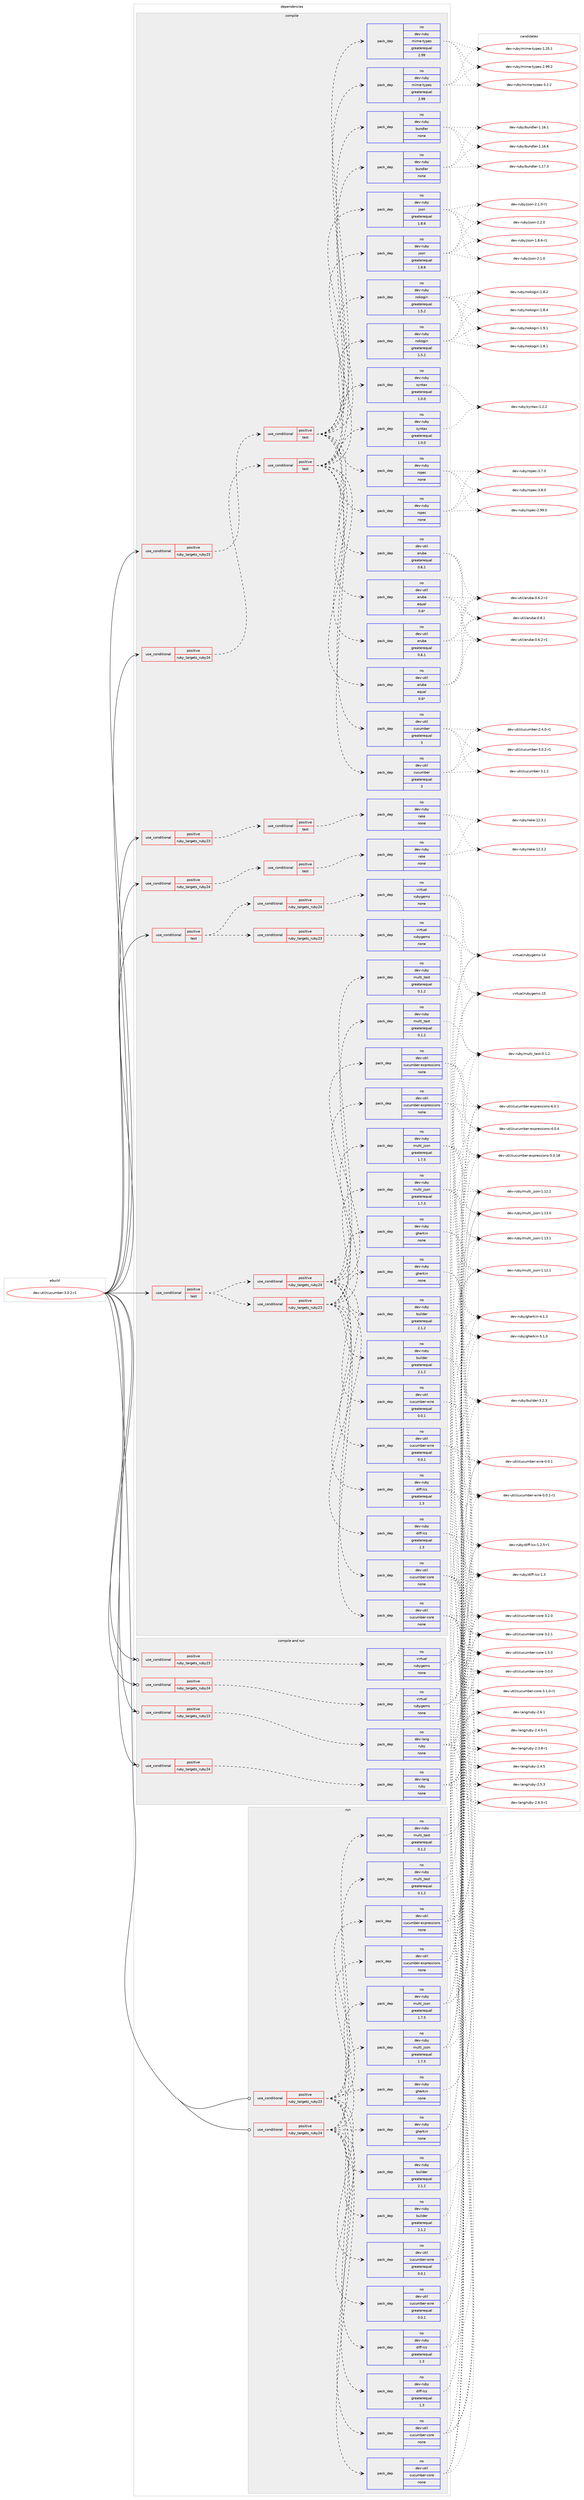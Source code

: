 digraph prolog {

# *************
# Graph options
# *************

newrank=true;
concentrate=true;
compound=true;
graph [rankdir=LR,fontname=Helvetica,fontsize=10,ranksep=1.5];#, ranksep=2.5, nodesep=0.2];
edge  [arrowhead=vee];
node  [fontname=Helvetica,fontsize=10];

# **********
# The ebuild
# **********

subgraph cluster_leftcol {
color=gray;
rank=same;
label=<<i>ebuild</i>>;
id [label="dev-util/cucumber-3.0.2-r1", color=red, width=4, href="../dev-util/cucumber-3.0.2-r1.svg"];
}

# ****************
# The dependencies
# ****************

subgraph cluster_midcol {
color=gray;
label=<<i>dependencies</i>>;
subgraph cluster_compile {
fillcolor="#eeeeee";
style=filled;
label=<<i>compile</i>>;
subgraph cond423625 {
dependency1543092 [label=<<TABLE BORDER="0" CELLBORDER="1" CELLSPACING="0" CELLPADDING="4"><TR><TD ROWSPAN="3" CELLPADDING="10">use_conditional</TD></TR><TR><TD>positive</TD></TR><TR><TD>ruby_targets_ruby23</TD></TR></TABLE>>, shape=none, color=red];
subgraph cond423626 {
dependency1543093 [label=<<TABLE BORDER="0" CELLBORDER="1" CELLSPACING="0" CELLPADDING="4"><TR><TD ROWSPAN="3" CELLPADDING="10">use_conditional</TD></TR><TR><TD>positive</TD></TR><TR><TD>test</TD></TR></TABLE>>, shape=none, color=red];
subgraph pack1095846 {
dependency1543094 [label=<<TABLE BORDER="0" CELLBORDER="1" CELLSPACING="0" CELLPADDING="4" WIDTH="220"><TR><TD ROWSPAN="6" CELLPADDING="30">pack_dep</TD></TR><TR><TD WIDTH="110">no</TD></TR><TR><TD>dev-ruby</TD></TR><TR><TD>bundler</TD></TR><TR><TD>none</TD></TR><TR><TD></TD></TR></TABLE>>, shape=none, color=blue];
}
dependency1543093:e -> dependency1543094:w [weight=20,style="dashed",arrowhead="vee"];
subgraph pack1095847 {
dependency1543095 [label=<<TABLE BORDER="0" CELLBORDER="1" CELLSPACING="0" CELLPADDING="4" WIDTH="220"><TR><TD ROWSPAN="6" CELLPADDING="30">pack_dep</TD></TR><TR><TD WIDTH="110">no</TD></TR><TR><TD>dev-ruby</TD></TR><TR><TD>rspec</TD></TR><TR><TD>none</TD></TR><TR><TD></TD></TR></TABLE>>, shape=none, color=blue];
}
dependency1543093:e -> dependency1543095:w [weight=20,style="dashed",arrowhead="vee"];
subgraph pack1095848 {
dependency1543096 [label=<<TABLE BORDER="0" CELLBORDER="1" CELLSPACING="0" CELLPADDING="4" WIDTH="220"><TR><TD ROWSPAN="6" CELLPADDING="30">pack_dep</TD></TR><TR><TD WIDTH="110">no</TD></TR><TR><TD>dev-ruby</TD></TR><TR><TD>nokogiri</TD></TR><TR><TD>greaterequal</TD></TR><TR><TD>1.5.2</TD></TR></TABLE>>, shape=none, color=blue];
}
dependency1543093:e -> dependency1543096:w [weight=20,style="dashed",arrowhead="vee"];
subgraph pack1095849 {
dependency1543097 [label=<<TABLE BORDER="0" CELLBORDER="1" CELLSPACING="0" CELLPADDING="4" WIDTH="220"><TR><TD ROWSPAN="6" CELLPADDING="30">pack_dep</TD></TR><TR><TD WIDTH="110">no</TD></TR><TR><TD>dev-ruby</TD></TR><TR><TD>syntax</TD></TR><TR><TD>greaterequal</TD></TR><TR><TD>1.0.0</TD></TR></TABLE>>, shape=none, color=blue];
}
dependency1543093:e -> dependency1543097:w [weight=20,style="dashed",arrowhead="vee"];
subgraph pack1095850 {
dependency1543098 [label=<<TABLE BORDER="0" CELLBORDER="1" CELLSPACING="0" CELLPADDING="4" WIDTH="220"><TR><TD ROWSPAN="6" CELLPADDING="30">pack_dep</TD></TR><TR><TD WIDTH="110">no</TD></TR><TR><TD>dev-util</TD></TR><TR><TD>aruba</TD></TR><TR><TD>greaterequal</TD></TR><TR><TD>0.6.1</TD></TR></TABLE>>, shape=none, color=blue];
}
dependency1543093:e -> dependency1543098:w [weight=20,style="dashed",arrowhead="vee"];
subgraph pack1095851 {
dependency1543099 [label=<<TABLE BORDER="0" CELLBORDER="1" CELLSPACING="0" CELLPADDING="4" WIDTH="220"><TR><TD ROWSPAN="6" CELLPADDING="30">pack_dep</TD></TR><TR><TD WIDTH="110">no</TD></TR><TR><TD>dev-util</TD></TR><TR><TD>aruba</TD></TR><TR><TD>equal</TD></TR><TR><TD>0.6*</TD></TR></TABLE>>, shape=none, color=blue];
}
dependency1543093:e -> dependency1543099:w [weight=20,style="dashed",arrowhead="vee"];
subgraph pack1095852 {
dependency1543100 [label=<<TABLE BORDER="0" CELLBORDER="1" CELLSPACING="0" CELLPADDING="4" WIDTH="220"><TR><TD ROWSPAN="6" CELLPADDING="30">pack_dep</TD></TR><TR><TD WIDTH="110">no</TD></TR><TR><TD>dev-ruby</TD></TR><TR><TD>json</TD></TR><TR><TD>greaterequal</TD></TR><TR><TD>1.8.6</TD></TR></TABLE>>, shape=none, color=blue];
}
dependency1543093:e -> dependency1543100:w [weight=20,style="dashed",arrowhead="vee"];
subgraph pack1095853 {
dependency1543101 [label=<<TABLE BORDER="0" CELLBORDER="1" CELLSPACING="0" CELLPADDING="4" WIDTH="220"><TR><TD ROWSPAN="6" CELLPADDING="30">pack_dep</TD></TR><TR><TD WIDTH="110">no</TD></TR><TR><TD>dev-util</TD></TR><TR><TD>cucumber</TD></TR><TR><TD>greaterequal</TD></TR><TR><TD>3</TD></TR></TABLE>>, shape=none, color=blue];
}
dependency1543093:e -> dependency1543101:w [weight=20,style="dashed",arrowhead="vee"];
subgraph pack1095854 {
dependency1543102 [label=<<TABLE BORDER="0" CELLBORDER="1" CELLSPACING="0" CELLPADDING="4" WIDTH="220"><TR><TD ROWSPAN="6" CELLPADDING="30">pack_dep</TD></TR><TR><TD WIDTH="110">no</TD></TR><TR><TD>dev-ruby</TD></TR><TR><TD>mime-types</TD></TR><TR><TD>greaterequal</TD></TR><TR><TD>2.99</TD></TR></TABLE>>, shape=none, color=blue];
}
dependency1543093:e -> dependency1543102:w [weight=20,style="dashed",arrowhead="vee"];
}
dependency1543092:e -> dependency1543093:w [weight=20,style="dashed",arrowhead="vee"];
}
id:e -> dependency1543092:w [weight=20,style="solid",arrowhead="vee"];
subgraph cond423627 {
dependency1543103 [label=<<TABLE BORDER="0" CELLBORDER="1" CELLSPACING="0" CELLPADDING="4"><TR><TD ROWSPAN="3" CELLPADDING="10">use_conditional</TD></TR><TR><TD>positive</TD></TR><TR><TD>ruby_targets_ruby23</TD></TR></TABLE>>, shape=none, color=red];
subgraph cond423628 {
dependency1543104 [label=<<TABLE BORDER="0" CELLBORDER="1" CELLSPACING="0" CELLPADDING="4"><TR><TD ROWSPAN="3" CELLPADDING="10">use_conditional</TD></TR><TR><TD>positive</TD></TR><TR><TD>test</TD></TR></TABLE>>, shape=none, color=red];
subgraph pack1095855 {
dependency1543105 [label=<<TABLE BORDER="0" CELLBORDER="1" CELLSPACING="0" CELLPADDING="4" WIDTH="220"><TR><TD ROWSPAN="6" CELLPADDING="30">pack_dep</TD></TR><TR><TD WIDTH="110">no</TD></TR><TR><TD>dev-ruby</TD></TR><TR><TD>rake</TD></TR><TR><TD>none</TD></TR><TR><TD></TD></TR></TABLE>>, shape=none, color=blue];
}
dependency1543104:e -> dependency1543105:w [weight=20,style="dashed",arrowhead="vee"];
}
dependency1543103:e -> dependency1543104:w [weight=20,style="dashed",arrowhead="vee"];
}
id:e -> dependency1543103:w [weight=20,style="solid",arrowhead="vee"];
subgraph cond423629 {
dependency1543106 [label=<<TABLE BORDER="0" CELLBORDER="1" CELLSPACING="0" CELLPADDING="4"><TR><TD ROWSPAN="3" CELLPADDING="10">use_conditional</TD></TR><TR><TD>positive</TD></TR><TR><TD>ruby_targets_ruby24</TD></TR></TABLE>>, shape=none, color=red];
subgraph cond423630 {
dependency1543107 [label=<<TABLE BORDER="0" CELLBORDER="1" CELLSPACING="0" CELLPADDING="4"><TR><TD ROWSPAN="3" CELLPADDING="10">use_conditional</TD></TR><TR><TD>positive</TD></TR><TR><TD>test</TD></TR></TABLE>>, shape=none, color=red];
subgraph pack1095856 {
dependency1543108 [label=<<TABLE BORDER="0" CELLBORDER="1" CELLSPACING="0" CELLPADDING="4" WIDTH="220"><TR><TD ROWSPAN="6" CELLPADDING="30">pack_dep</TD></TR><TR><TD WIDTH="110">no</TD></TR><TR><TD>dev-ruby</TD></TR><TR><TD>bundler</TD></TR><TR><TD>none</TD></TR><TR><TD></TD></TR></TABLE>>, shape=none, color=blue];
}
dependency1543107:e -> dependency1543108:w [weight=20,style="dashed",arrowhead="vee"];
subgraph pack1095857 {
dependency1543109 [label=<<TABLE BORDER="0" CELLBORDER="1" CELLSPACING="0" CELLPADDING="4" WIDTH="220"><TR><TD ROWSPAN="6" CELLPADDING="30">pack_dep</TD></TR><TR><TD WIDTH="110">no</TD></TR><TR><TD>dev-ruby</TD></TR><TR><TD>rspec</TD></TR><TR><TD>none</TD></TR><TR><TD></TD></TR></TABLE>>, shape=none, color=blue];
}
dependency1543107:e -> dependency1543109:w [weight=20,style="dashed",arrowhead="vee"];
subgraph pack1095858 {
dependency1543110 [label=<<TABLE BORDER="0" CELLBORDER="1" CELLSPACING="0" CELLPADDING="4" WIDTH="220"><TR><TD ROWSPAN="6" CELLPADDING="30">pack_dep</TD></TR><TR><TD WIDTH="110">no</TD></TR><TR><TD>dev-ruby</TD></TR><TR><TD>nokogiri</TD></TR><TR><TD>greaterequal</TD></TR><TR><TD>1.5.2</TD></TR></TABLE>>, shape=none, color=blue];
}
dependency1543107:e -> dependency1543110:w [weight=20,style="dashed",arrowhead="vee"];
subgraph pack1095859 {
dependency1543111 [label=<<TABLE BORDER="0" CELLBORDER="1" CELLSPACING="0" CELLPADDING="4" WIDTH="220"><TR><TD ROWSPAN="6" CELLPADDING="30">pack_dep</TD></TR><TR><TD WIDTH="110">no</TD></TR><TR><TD>dev-ruby</TD></TR><TR><TD>syntax</TD></TR><TR><TD>greaterequal</TD></TR><TR><TD>1.0.0</TD></TR></TABLE>>, shape=none, color=blue];
}
dependency1543107:e -> dependency1543111:w [weight=20,style="dashed",arrowhead="vee"];
subgraph pack1095860 {
dependency1543112 [label=<<TABLE BORDER="0" CELLBORDER="1" CELLSPACING="0" CELLPADDING="4" WIDTH="220"><TR><TD ROWSPAN="6" CELLPADDING="30">pack_dep</TD></TR><TR><TD WIDTH="110">no</TD></TR><TR><TD>dev-util</TD></TR><TR><TD>aruba</TD></TR><TR><TD>greaterequal</TD></TR><TR><TD>0.6.1</TD></TR></TABLE>>, shape=none, color=blue];
}
dependency1543107:e -> dependency1543112:w [weight=20,style="dashed",arrowhead="vee"];
subgraph pack1095861 {
dependency1543113 [label=<<TABLE BORDER="0" CELLBORDER="1" CELLSPACING="0" CELLPADDING="4" WIDTH="220"><TR><TD ROWSPAN="6" CELLPADDING="30">pack_dep</TD></TR><TR><TD WIDTH="110">no</TD></TR><TR><TD>dev-util</TD></TR><TR><TD>aruba</TD></TR><TR><TD>equal</TD></TR><TR><TD>0.6*</TD></TR></TABLE>>, shape=none, color=blue];
}
dependency1543107:e -> dependency1543113:w [weight=20,style="dashed",arrowhead="vee"];
subgraph pack1095862 {
dependency1543114 [label=<<TABLE BORDER="0" CELLBORDER="1" CELLSPACING="0" CELLPADDING="4" WIDTH="220"><TR><TD ROWSPAN="6" CELLPADDING="30">pack_dep</TD></TR><TR><TD WIDTH="110">no</TD></TR><TR><TD>dev-ruby</TD></TR><TR><TD>json</TD></TR><TR><TD>greaterequal</TD></TR><TR><TD>1.8.6</TD></TR></TABLE>>, shape=none, color=blue];
}
dependency1543107:e -> dependency1543114:w [weight=20,style="dashed",arrowhead="vee"];
subgraph pack1095863 {
dependency1543115 [label=<<TABLE BORDER="0" CELLBORDER="1" CELLSPACING="0" CELLPADDING="4" WIDTH="220"><TR><TD ROWSPAN="6" CELLPADDING="30">pack_dep</TD></TR><TR><TD WIDTH="110">no</TD></TR><TR><TD>dev-util</TD></TR><TR><TD>cucumber</TD></TR><TR><TD>greaterequal</TD></TR><TR><TD>3</TD></TR></TABLE>>, shape=none, color=blue];
}
dependency1543107:e -> dependency1543115:w [weight=20,style="dashed",arrowhead="vee"];
subgraph pack1095864 {
dependency1543116 [label=<<TABLE BORDER="0" CELLBORDER="1" CELLSPACING="0" CELLPADDING="4" WIDTH="220"><TR><TD ROWSPAN="6" CELLPADDING="30">pack_dep</TD></TR><TR><TD WIDTH="110">no</TD></TR><TR><TD>dev-ruby</TD></TR><TR><TD>mime-types</TD></TR><TR><TD>greaterequal</TD></TR><TR><TD>2.99</TD></TR></TABLE>>, shape=none, color=blue];
}
dependency1543107:e -> dependency1543116:w [weight=20,style="dashed",arrowhead="vee"];
}
dependency1543106:e -> dependency1543107:w [weight=20,style="dashed",arrowhead="vee"];
}
id:e -> dependency1543106:w [weight=20,style="solid",arrowhead="vee"];
subgraph cond423631 {
dependency1543117 [label=<<TABLE BORDER="0" CELLBORDER="1" CELLSPACING="0" CELLPADDING="4"><TR><TD ROWSPAN="3" CELLPADDING="10">use_conditional</TD></TR><TR><TD>positive</TD></TR><TR><TD>ruby_targets_ruby24</TD></TR></TABLE>>, shape=none, color=red];
subgraph cond423632 {
dependency1543118 [label=<<TABLE BORDER="0" CELLBORDER="1" CELLSPACING="0" CELLPADDING="4"><TR><TD ROWSPAN="3" CELLPADDING="10">use_conditional</TD></TR><TR><TD>positive</TD></TR><TR><TD>test</TD></TR></TABLE>>, shape=none, color=red];
subgraph pack1095865 {
dependency1543119 [label=<<TABLE BORDER="0" CELLBORDER="1" CELLSPACING="0" CELLPADDING="4" WIDTH="220"><TR><TD ROWSPAN="6" CELLPADDING="30">pack_dep</TD></TR><TR><TD WIDTH="110">no</TD></TR><TR><TD>dev-ruby</TD></TR><TR><TD>rake</TD></TR><TR><TD>none</TD></TR><TR><TD></TD></TR></TABLE>>, shape=none, color=blue];
}
dependency1543118:e -> dependency1543119:w [weight=20,style="dashed",arrowhead="vee"];
}
dependency1543117:e -> dependency1543118:w [weight=20,style="dashed",arrowhead="vee"];
}
id:e -> dependency1543117:w [weight=20,style="solid",arrowhead="vee"];
subgraph cond423633 {
dependency1543120 [label=<<TABLE BORDER="0" CELLBORDER="1" CELLSPACING="0" CELLPADDING="4"><TR><TD ROWSPAN="3" CELLPADDING="10">use_conditional</TD></TR><TR><TD>positive</TD></TR><TR><TD>test</TD></TR></TABLE>>, shape=none, color=red];
subgraph cond423634 {
dependency1543121 [label=<<TABLE BORDER="0" CELLBORDER="1" CELLSPACING="0" CELLPADDING="4"><TR><TD ROWSPAN="3" CELLPADDING="10">use_conditional</TD></TR><TR><TD>positive</TD></TR><TR><TD>ruby_targets_ruby23</TD></TR></TABLE>>, shape=none, color=red];
subgraph pack1095866 {
dependency1543122 [label=<<TABLE BORDER="0" CELLBORDER="1" CELLSPACING="0" CELLPADDING="4" WIDTH="220"><TR><TD ROWSPAN="6" CELLPADDING="30">pack_dep</TD></TR><TR><TD WIDTH="110">no</TD></TR><TR><TD>dev-ruby</TD></TR><TR><TD>builder</TD></TR><TR><TD>greaterequal</TD></TR><TR><TD>2.1.2</TD></TR></TABLE>>, shape=none, color=blue];
}
dependency1543121:e -> dependency1543122:w [weight=20,style="dashed",arrowhead="vee"];
subgraph pack1095867 {
dependency1543123 [label=<<TABLE BORDER="0" CELLBORDER="1" CELLSPACING="0" CELLPADDING="4" WIDTH="220"><TR><TD ROWSPAN="6" CELLPADDING="30">pack_dep</TD></TR><TR><TD WIDTH="110">no</TD></TR><TR><TD>dev-util</TD></TR><TR><TD>cucumber-core</TD></TR><TR><TD>none</TD></TR><TR><TD></TD></TR></TABLE>>, shape=none, color=blue];
}
dependency1543121:e -> dependency1543123:w [weight=20,style="dashed",arrowhead="vee"];
subgraph pack1095868 {
dependency1543124 [label=<<TABLE BORDER="0" CELLBORDER="1" CELLSPACING="0" CELLPADDING="4" WIDTH="220"><TR><TD ROWSPAN="6" CELLPADDING="30">pack_dep</TD></TR><TR><TD WIDTH="110">no</TD></TR><TR><TD>dev-util</TD></TR><TR><TD>cucumber-expressions</TD></TR><TR><TD>none</TD></TR><TR><TD></TD></TR></TABLE>>, shape=none, color=blue];
}
dependency1543121:e -> dependency1543124:w [weight=20,style="dashed",arrowhead="vee"];
subgraph pack1095869 {
dependency1543125 [label=<<TABLE BORDER="0" CELLBORDER="1" CELLSPACING="0" CELLPADDING="4" WIDTH="220"><TR><TD ROWSPAN="6" CELLPADDING="30">pack_dep</TD></TR><TR><TD WIDTH="110">no</TD></TR><TR><TD>dev-util</TD></TR><TR><TD>cucumber-wire</TD></TR><TR><TD>greaterequal</TD></TR><TR><TD>0.0.1</TD></TR></TABLE>>, shape=none, color=blue];
}
dependency1543121:e -> dependency1543125:w [weight=20,style="dashed",arrowhead="vee"];
subgraph pack1095870 {
dependency1543126 [label=<<TABLE BORDER="0" CELLBORDER="1" CELLSPACING="0" CELLPADDING="4" WIDTH="220"><TR><TD ROWSPAN="6" CELLPADDING="30">pack_dep</TD></TR><TR><TD WIDTH="110">no</TD></TR><TR><TD>dev-ruby</TD></TR><TR><TD>diff-lcs</TD></TR><TR><TD>greaterequal</TD></TR><TR><TD>1.3</TD></TR></TABLE>>, shape=none, color=blue];
}
dependency1543121:e -> dependency1543126:w [weight=20,style="dashed",arrowhead="vee"];
subgraph pack1095871 {
dependency1543127 [label=<<TABLE BORDER="0" CELLBORDER="1" CELLSPACING="0" CELLPADDING="4" WIDTH="220"><TR><TD ROWSPAN="6" CELLPADDING="30">pack_dep</TD></TR><TR><TD WIDTH="110">no</TD></TR><TR><TD>dev-ruby</TD></TR><TR><TD>gherkin</TD></TR><TR><TD>none</TD></TR><TR><TD></TD></TR></TABLE>>, shape=none, color=blue];
}
dependency1543121:e -> dependency1543127:w [weight=20,style="dashed",arrowhead="vee"];
subgraph pack1095872 {
dependency1543128 [label=<<TABLE BORDER="0" CELLBORDER="1" CELLSPACING="0" CELLPADDING="4" WIDTH="220"><TR><TD ROWSPAN="6" CELLPADDING="30">pack_dep</TD></TR><TR><TD WIDTH="110">no</TD></TR><TR><TD>dev-ruby</TD></TR><TR><TD>multi_json</TD></TR><TR><TD>greaterequal</TD></TR><TR><TD>1.7.5</TD></TR></TABLE>>, shape=none, color=blue];
}
dependency1543121:e -> dependency1543128:w [weight=20,style="dashed",arrowhead="vee"];
subgraph pack1095873 {
dependency1543129 [label=<<TABLE BORDER="0" CELLBORDER="1" CELLSPACING="0" CELLPADDING="4" WIDTH="220"><TR><TD ROWSPAN="6" CELLPADDING="30">pack_dep</TD></TR><TR><TD WIDTH="110">no</TD></TR><TR><TD>dev-ruby</TD></TR><TR><TD>multi_test</TD></TR><TR><TD>greaterequal</TD></TR><TR><TD>0.1.2</TD></TR></TABLE>>, shape=none, color=blue];
}
dependency1543121:e -> dependency1543129:w [weight=20,style="dashed",arrowhead="vee"];
}
dependency1543120:e -> dependency1543121:w [weight=20,style="dashed",arrowhead="vee"];
subgraph cond423635 {
dependency1543130 [label=<<TABLE BORDER="0" CELLBORDER="1" CELLSPACING="0" CELLPADDING="4"><TR><TD ROWSPAN="3" CELLPADDING="10">use_conditional</TD></TR><TR><TD>positive</TD></TR><TR><TD>ruby_targets_ruby24</TD></TR></TABLE>>, shape=none, color=red];
subgraph pack1095874 {
dependency1543131 [label=<<TABLE BORDER="0" CELLBORDER="1" CELLSPACING="0" CELLPADDING="4" WIDTH="220"><TR><TD ROWSPAN="6" CELLPADDING="30">pack_dep</TD></TR><TR><TD WIDTH="110">no</TD></TR><TR><TD>dev-ruby</TD></TR><TR><TD>builder</TD></TR><TR><TD>greaterequal</TD></TR><TR><TD>2.1.2</TD></TR></TABLE>>, shape=none, color=blue];
}
dependency1543130:e -> dependency1543131:w [weight=20,style="dashed",arrowhead="vee"];
subgraph pack1095875 {
dependency1543132 [label=<<TABLE BORDER="0" CELLBORDER="1" CELLSPACING="0" CELLPADDING="4" WIDTH="220"><TR><TD ROWSPAN="6" CELLPADDING="30">pack_dep</TD></TR><TR><TD WIDTH="110">no</TD></TR><TR><TD>dev-util</TD></TR><TR><TD>cucumber-core</TD></TR><TR><TD>none</TD></TR><TR><TD></TD></TR></TABLE>>, shape=none, color=blue];
}
dependency1543130:e -> dependency1543132:w [weight=20,style="dashed",arrowhead="vee"];
subgraph pack1095876 {
dependency1543133 [label=<<TABLE BORDER="0" CELLBORDER="1" CELLSPACING="0" CELLPADDING="4" WIDTH="220"><TR><TD ROWSPAN="6" CELLPADDING="30">pack_dep</TD></TR><TR><TD WIDTH="110">no</TD></TR><TR><TD>dev-util</TD></TR><TR><TD>cucumber-expressions</TD></TR><TR><TD>none</TD></TR><TR><TD></TD></TR></TABLE>>, shape=none, color=blue];
}
dependency1543130:e -> dependency1543133:w [weight=20,style="dashed",arrowhead="vee"];
subgraph pack1095877 {
dependency1543134 [label=<<TABLE BORDER="0" CELLBORDER="1" CELLSPACING="0" CELLPADDING="4" WIDTH="220"><TR><TD ROWSPAN="6" CELLPADDING="30">pack_dep</TD></TR><TR><TD WIDTH="110">no</TD></TR><TR><TD>dev-util</TD></TR><TR><TD>cucumber-wire</TD></TR><TR><TD>greaterequal</TD></TR><TR><TD>0.0.1</TD></TR></TABLE>>, shape=none, color=blue];
}
dependency1543130:e -> dependency1543134:w [weight=20,style="dashed",arrowhead="vee"];
subgraph pack1095878 {
dependency1543135 [label=<<TABLE BORDER="0" CELLBORDER="1" CELLSPACING="0" CELLPADDING="4" WIDTH="220"><TR><TD ROWSPAN="6" CELLPADDING="30">pack_dep</TD></TR><TR><TD WIDTH="110">no</TD></TR><TR><TD>dev-ruby</TD></TR><TR><TD>diff-lcs</TD></TR><TR><TD>greaterequal</TD></TR><TR><TD>1.3</TD></TR></TABLE>>, shape=none, color=blue];
}
dependency1543130:e -> dependency1543135:w [weight=20,style="dashed",arrowhead="vee"];
subgraph pack1095879 {
dependency1543136 [label=<<TABLE BORDER="0" CELLBORDER="1" CELLSPACING="0" CELLPADDING="4" WIDTH="220"><TR><TD ROWSPAN="6" CELLPADDING="30">pack_dep</TD></TR><TR><TD WIDTH="110">no</TD></TR><TR><TD>dev-ruby</TD></TR><TR><TD>gherkin</TD></TR><TR><TD>none</TD></TR><TR><TD></TD></TR></TABLE>>, shape=none, color=blue];
}
dependency1543130:e -> dependency1543136:w [weight=20,style="dashed",arrowhead="vee"];
subgraph pack1095880 {
dependency1543137 [label=<<TABLE BORDER="0" CELLBORDER="1" CELLSPACING="0" CELLPADDING="4" WIDTH="220"><TR><TD ROWSPAN="6" CELLPADDING="30">pack_dep</TD></TR><TR><TD WIDTH="110">no</TD></TR><TR><TD>dev-ruby</TD></TR><TR><TD>multi_json</TD></TR><TR><TD>greaterequal</TD></TR><TR><TD>1.7.5</TD></TR></TABLE>>, shape=none, color=blue];
}
dependency1543130:e -> dependency1543137:w [weight=20,style="dashed",arrowhead="vee"];
subgraph pack1095881 {
dependency1543138 [label=<<TABLE BORDER="0" CELLBORDER="1" CELLSPACING="0" CELLPADDING="4" WIDTH="220"><TR><TD ROWSPAN="6" CELLPADDING="30">pack_dep</TD></TR><TR><TD WIDTH="110">no</TD></TR><TR><TD>dev-ruby</TD></TR><TR><TD>multi_test</TD></TR><TR><TD>greaterequal</TD></TR><TR><TD>0.1.2</TD></TR></TABLE>>, shape=none, color=blue];
}
dependency1543130:e -> dependency1543138:w [weight=20,style="dashed",arrowhead="vee"];
}
dependency1543120:e -> dependency1543130:w [weight=20,style="dashed",arrowhead="vee"];
}
id:e -> dependency1543120:w [weight=20,style="solid",arrowhead="vee"];
subgraph cond423636 {
dependency1543139 [label=<<TABLE BORDER="0" CELLBORDER="1" CELLSPACING="0" CELLPADDING="4"><TR><TD ROWSPAN="3" CELLPADDING="10">use_conditional</TD></TR><TR><TD>positive</TD></TR><TR><TD>test</TD></TR></TABLE>>, shape=none, color=red];
subgraph cond423637 {
dependency1543140 [label=<<TABLE BORDER="0" CELLBORDER="1" CELLSPACING="0" CELLPADDING="4"><TR><TD ROWSPAN="3" CELLPADDING="10">use_conditional</TD></TR><TR><TD>positive</TD></TR><TR><TD>ruby_targets_ruby23</TD></TR></TABLE>>, shape=none, color=red];
subgraph pack1095882 {
dependency1543141 [label=<<TABLE BORDER="0" CELLBORDER="1" CELLSPACING="0" CELLPADDING="4" WIDTH="220"><TR><TD ROWSPAN="6" CELLPADDING="30">pack_dep</TD></TR><TR><TD WIDTH="110">no</TD></TR><TR><TD>virtual</TD></TR><TR><TD>rubygems</TD></TR><TR><TD>none</TD></TR><TR><TD></TD></TR></TABLE>>, shape=none, color=blue];
}
dependency1543140:e -> dependency1543141:w [weight=20,style="dashed",arrowhead="vee"];
}
dependency1543139:e -> dependency1543140:w [weight=20,style="dashed",arrowhead="vee"];
subgraph cond423638 {
dependency1543142 [label=<<TABLE BORDER="0" CELLBORDER="1" CELLSPACING="0" CELLPADDING="4"><TR><TD ROWSPAN="3" CELLPADDING="10">use_conditional</TD></TR><TR><TD>positive</TD></TR><TR><TD>ruby_targets_ruby24</TD></TR></TABLE>>, shape=none, color=red];
subgraph pack1095883 {
dependency1543143 [label=<<TABLE BORDER="0" CELLBORDER="1" CELLSPACING="0" CELLPADDING="4" WIDTH="220"><TR><TD ROWSPAN="6" CELLPADDING="30">pack_dep</TD></TR><TR><TD WIDTH="110">no</TD></TR><TR><TD>virtual</TD></TR><TR><TD>rubygems</TD></TR><TR><TD>none</TD></TR><TR><TD></TD></TR></TABLE>>, shape=none, color=blue];
}
dependency1543142:e -> dependency1543143:w [weight=20,style="dashed",arrowhead="vee"];
}
dependency1543139:e -> dependency1543142:w [weight=20,style="dashed",arrowhead="vee"];
}
id:e -> dependency1543139:w [weight=20,style="solid",arrowhead="vee"];
}
subgraph cluster_compileandrun {
fillcolor="#eeeeee";
style=filled;
label=<<i>compile and run</i>>;
subgraph cond423639 {
dependency1543144 [label=<<TABLE BORDER="0" CELLBORDER="1" CELLSPACING="0" CELLPADDING="4"><TR><TD ROWSPAN="3" CELLPADDING="10">use_conditional</TD></TR><TR><TD>positive</TD></TR><TR><TD>ruby_targets_ruby23</TD></TR></TABLE>>, shape=none, color=red];
subgraph pack1095884 {
dependency1543145 [label=<<TABLE BORDER="0" CELLBORDER="1" CELLSPACING="0" CELLPADDING="4" WIDTH="220"><TR><TD ROWSPAN="6" CELLPADDING="30">pack_dep</TD></TR><TR><TD WIDTH="110">no</TD></TR><TR><TD>dev-lang</TD></TR><TR><TD>ruby</TD></TR><TR><TD>none</TD></TR><TR><TD></TD></TR></TABLE>>, shape=none, color=blue];
}
dependency1543144:e -> dependency1543145:w [weight=20,style="dashed",arrowhead="vee"];
}
id:e -> dependency1543144:w [weight=20,style="solid",arrowhead="odotvee"];
subgraph cond423640 {
dependency1543146 [label=<<TABLE BORDER="0" CELLBORDER="1" CELLSPACING="0" CELLPADDING="4"><TR><TD ROWSPAN="3" CELLPADDING="10">use_conditional</TD></TR><TR><TD>positive</TD></TR><TR><TD>ruby_targets_ruby23</TD></TR></TABLE>>, shape=none, color=red];
subgraph pack1095885 {
dependency1543147 [label=<<TABLE BORDER="0" CELLBORDER="1" CELLSPACING="0" CELLPADDING="4" WIDTH="220"><TR><TD ROWSPAN="6" CELLPADDING="30">pack_dep</TD></TR><TR><TD WIDTH="110">no</TD></TR><TR><TD>virtual</TD></TR><TR><TD>rubygems</TD></TR><TR><TD>none</TD></TR><TR><TD></TD></TR></TABLE>>, shape=none, color=blue];
}
dependency1543146:e -> dependency1543147:w [weight=20,style="dashed",arrowhead="vee"];
}
id:e -> dependency1543146:w [weight=20,style="solid",arrowhead="odotvee"];
subgraph cond423641 {
dependency1543148 [label=<<TABLE BORDER="0" CELLBORDER="1" CELLSPACING="0" CELLPADDING="4"><TR><TD ROWSPAN="3" CELLPADDING="10">use_conditional</TD></TR><TR><TD>positive</TD></TR><TR><TD>ruby_targets_ruby24</TD></TR></TABLE>>, shape=none, color=red];
subgraph pack1095886 {
dependency1543149 [label=<<TABLE BORDER="0" CELLBORDER="1" CELLSPACING="0" CELLPADDING="4" WIDTH="220"><TR><TD ROWSPAN="6" CELLPADDING="30">pack_dep</TD></TR><TR><TD WIDTH="110">no</TD></TR><TR><TD>dev-lang</TD></TR><TR><TD>ruby</TD></TR><TR><TD>none</TD></TR><TR><TD></TD></TR></TABLE>>, shape=none, color=blue];
}
dependency1543148:e -> dependency1543149:w [weight=20,style="dashed",arrowhead="vee"];
}
id:e -> dependency1543148:w [weight=20,style="solid",arrowhead="odotvee"];
subgraph cond423642 {
dependency1543150 [label=<<TABLE BORDER="0" CELLBORDER="1" CELLSPACING="0" CELLPADDING="4"><TR><TD ROWSPAN="3" CELLPADDING="10">use_conditional</TD></TR><TR><TD>positive</TD></TR><TR><TD>ruby_targets_ruby24</TD></TR></TABLE>>, shape=none, color=red];
subgraph pack1095887 {
dependency1543151 [label=<<TABLE BORDER="0" CELLBORDER="1" CELLSPACING="0" CELLPADDING="4" WIDTH="220"><TR><TD ROWSPAN="6" CELLPADDING="30">pack_dep</TD></TR><TR><TD WIDTH="110">no</TD></TR><TR><TD>virtual</TD></TR><TR><TD>rubygems</TD></TR><TR><TD>none</TD></TR><TR><TD></TD></TR></TABLE>>, shape=none, color=blue];
}
dependency1543150:e -> dependency1543151:w [weight=20,style="dashed",arrowhead="vee"];
}
id:e -> dependency1543150:w [weight=20,style="solid",arrowhead="odotvee"];
}
subgraph cluster_run {
fillcolor="#eeeeee";
style=filled;
label=<<i>run</i>>;
subgraph cond423643 {
dependency1543152 [label=<<TABLE BORDER="0" CELLBORDER="1" CELLSPACING="0" CELLPADDING="4"><TR><TD ROWSPAN="3" CELLPADDING="10">use_conditional</TD></TR><TR><TD>positive</TD></TR><TR><TD>ruby_targets_ruby23</TD></TR></TABLE>>, shape=none, color=red];
subgraph pack1095888 {
dependency1543153 [label=<<TABLE BORDER="0" CELLBORDER="1" CELLSPACING="0" CELLPADDING="4" WIDTH="220"><TR><TD ROWSPAN="6" CELLPADDING="30">pack_dep</TD></TR><TR><TD WIDTH="110">no</TD></TR><TR><TD>dev-ruby</TD></TR><TR><TD>builder</TD></TR><TR><TD>greaterequal</TD></TR><TR><TD>2.1.2</TD></TR></TABLE>>, shape=none, color=blue];
}
dependency1543152:e -> dependency1543153:w [weight=20,style="dashed",arrowhead="vee"];
subgraph pack1095889 {
dependency1543154 [label=<<TABLE BORDER="0" CELLBORDER="1" CELLSPACING="0" CELLPADDING="4" WIDTH="220"><TR><TD ROWSPAN="6" CELLPADDING="30">pack_dep</TD></TR><TR><TD WIDTH="110">no</TD></TR><TR><TD>dev-util</TD></TR><TR><TD>cucumber-core</TD></TR><TR><TD>none</TD></TR><TR><TD></TD></TR></TABLE>>, shape=none, color=blue];
}
dependency1543152:e -> dependency1543154:w [weight=20,style="dashed",arrowhead="vee"];
subgraph pack1095890 {
dependency1543155 [label=<<TABLE BORDER="0" CELLBORDER="1" CELLSPACING="0" CELLPADDING="4" WIDTH="220"><TR><TD ROWSPAN="6" CELLPADDING="30">pack_dep</TD></TR><TR><TD WIDTH="110">no</TD></TR><TR><TD>dev-util</TD></TR><TR><TD>cucumber-expressions</TD></TR><TR><TD>none</TD></TR><TR><TD></TD></TR></TABLE>>, shape=none, color=blue];
}
dependency1543152:e -> dependency1543155:w [weight=20,style="dashed",arrowhead="vee"];
subgraph pack1095891 {
dependency1543156 [label=<<TABLE BORDER="0" CELLBORDER="1" CELLSPACING="0" CELLPADDING="4" WIDTH="220"><TR><TD ROWSPAN="6" CELLPADDING="30">pack_dep</TD></TR><TR><TD WIDTH="110">no</TD></TR><TR><TD>dev-util</TD></TR><TR><TD>cucumber-wire</TD></TR><TR><TD>greaterequal</TD></TR><TR><TD>0.0.1</TD></TR></TABLE>>, shape=none, color=blue];
}
dependency1543152:e -> dependency1543156:w [weight=20,style="dashed",arrowhead="vee"];
subgraph pack1095892 {
dependency1543157 [label=<<TABLE BORDER="0" CELLBORDER="1" CELLSPACING="0" CELLPADDING="4" WIDTH="220"><TR><TD ROWSPAN="6" CELLPADDING="30">pack_dep</TD></TR><TR><TD WIDTH="110">no</TD></TR><TR><TD>dev-ruby</TD></TR><TR><TD>diff-lcs</TD></TR><TR><TD>greaterequal</TD></TR><TR><TD>1.3</TD></TR></TABLE>>, shape=none, color=blue];
}
dependency1543152:e -> dependency1543157:w [weight=20,style="dashed",arrowhead="vee"];
subgraph pack1095893 {
dependency1543158 [label=<<TABLE BORDER="0" CELLBORDER="1" CELLSPACING="0" CELLPADDING="4" WIDTH="220"><TR><TD ROWSPAN="6" CELLPADDING="30">pack_dep</TD></TR><TR><TD WIDTH="110">no</TD></TR><TR><TD>dev-ruby</TD></TR><TR><TD>gherkin</TD></TR><TR><TD>none</TD></TR><TR><TD></TD></TR></TABLE>>, shape=none, color=blue];
}
dependency1543152:e -> dependency1543158:w [weight=20,style="dashed",arrowhead="vee"];
subgraph pack1095894 {
dependency1543159 [label=<<TABLE BORDER="0" CELLBORDER="1" CELLSPACING="0" CELLPADDING="4" WIDTH="220"><TR><TD ROWSPAN="6" CELLPADDING="30">pack_dep</TD></TR><TR><TD WIDTH="110">no</TD></TR><TR><TD>dev-ruby</TD></TR><TR><TD>multi_json</TD></TR><TR><TD>greaterequal</TD></TR><TR><TD>1.7.5</TD></TR></TABLE>>, shape=none, color=blue];
}
dependency1543152:e -> dependency1543159:w [weight=20,style="dashed",arrowhead="vee"];
subgraph pack1095895 {
dependency1543160 [label=<<TABLE BORDER="0" CELLBORDER="1" CELLSPACING="0" CELLPADDING="4" WIDTH="220"><TR><TD ROWSPAN="6" CELLPADDING="30">pack_dep</TD></TR><TR><TD WIDTH="110">no</TD></TR><TR><TD>dev-ruby</TD></TR><TR><TD>multi_test</TD></TR><TR><TD>greaterequal</TD></TR><TR><TD>0.1.2</TD></TR></TABLE>>, shape=none, color=blue];
}
dependency1543152:e -> dependency1543160:w [weight=20,style="dashed",arrowhead="vee"];
}
id:e -> dependency1543152:w [weight=20,style="solid",arrowhead="odot"];
subgraph cond423644 {
dependency1543161 [label=<<TABLE BORDER="0" CELLBORDER="1" CELLSPACING="0" CELLPADDING="4"><TR><TD ROWSPAN="3" CELLPADDING="10">use_conditional</TD></TR><TR><TD>positive</TD></TR><TR><TD>ruby_targets_ruby24</TD></TR></TABLE>>, shape=none, color=red];
subgraph pack1095896 {
dependency1543162 [label=<<TABLE BORDER="0" CELLBORDER="1" CELLSPACING="0" CELLPADDING="4" WIDTH="220"><TR><TD ROWSPAN="6" CELLPADDING="30">pack_dep</TD></TR><TR><TD WIDTH="110">no</TD></TR><TR><TD>dev-ruby</TD></TR><TR><TD>builder</TD></TR><TR><TD>greaterequal</TD></TR><TR><TD>2.1.2</TD></TR></TABLE>>, shape=none, color=blue];
}
dependency1543161:e -> dependency1543162:w [weight=20,style="dashed",arrowhead="vee"];
subgraph pack1095897 {
dependency1543163 [label=<<TABLE BORDER="0" CELLBORDER="1" CELLSPACING="0" CELLPADDING="4" WIDTH="220"><TR><TD ROWSPAN="6" CELLPADDING="30">pack_dep</TD></TR><TR><TD WIDTH="110">no</TD></TR><TR><TD>dev-util</TD></TR><TR><TD>cucumber-core</TD></TR><TR><TD>none</TD></TR><TR><TD></TD></TR></TABLE>>, shape=none, color=blue];
}
dependency1543161:e -> dependency1543163:w [weight=20,style="dashed",arrowhead="vee"];
subgraph pack1095898 {
dependency1543164 [label=<<TABLE BORDER="0" CELLBORDER="1" CELLSPACING="0" CELLPADDING="4" WIDTH="220"><TR><TD ROWSPAN="6" CELLPADDING="30">pack_dep</TD></TR><TR><TD WIDTH="110">no</TD></TR><TR><TD>dev-util</TD></TR><TR><TD>cucumber-expressions</TD></TR><TR><TD>none</TD></TR><TR><TD></TD></TR></TABLE>>, shape=none, color=blue];
}
dependency1543161:e -> dependency1543164:w [weight=20,style="dashed",arrowhead="vee"];
subgraph pack1095899 {
dependency1543165 [label=<<TABLE BORDER="0" CELLBORDER="1" CELLSPACING="0" CELLPADDING="4" WIDTH="220"><TR><TD ROWSPAN="6" CELLPADDING="30">pack_dep</TD></TR><TR><TD WIDTH="110">no</TD></TR><TR><TD>dev-util</TD></TR><TR><TD>cucumber-wire</TD></TR><TR><TD>greaterequal</TD></TR><TR><TD>0.0.1</TD></TR></TABLE>>, shape=none, color=blue];
}
dependency1543161:e -> dependency1543165:w [weight=20,style="dashed",arrowhead="vee"];
subgraph pack1095900 {
dependency1543166 [label=<<TABLE BORDER="0" CELLBORDER="1" CELLSPACING="0" CELLPADDING="4" WIDTH="220"><TR><TD ROWSPAN="6" CELLPADDING="30">pack_dep</TD></TR><TR><TD WIDTH="110">no</TD></TR><TR><TD>dev-ruby</TD></TR><TR><TD>diff-lcs</TD></TR><TR><TD>greaterequal</TD></TR><TR><TD>1.3</TD></TR></TABLE>>, shape=none, color=blue];
}
dependency1543161:e -> dependency1543166:w [weight=20,style="dashed",arrowhead="vee"];
subgraph pack1095901 {
dependency1543167 [label=<<TABLE BORDER="0" CELLBORDER="1" CELLSPACING="0" CELLPADDING="4" WIDTH="220"><TR><TD ROWSPAN="6" CELLPADDING="30">pack_dep</TD></TR><TR><TD WIDTH="110">no</TD></TR><TR><TD>dev-ruby</TD></TR><TR><TD>gherkin</TD></TR><TR><TD>none</TD></TR><TR><TD></TD></TR></TABLE>>, shape=none, color=blue];
}
dependency1543161:e -> dependency1543167:w [weight=20,style="dashed",arrowhead="vee"];
subgraph pack1095902 {
dependency1543168 [label=<<TABLE BORDER="0" CELLBORDER="1" CELLSPACING="0" CELLPADDING="4" WIDTH="220"><TR><TD ROWSPAN="6" CELLPADDING="30">pack_dep</TD></TR><TR><TD WIDTH="110">no</TD></TR><TR><TD>dev-ruby</TD></TR><TR><TD>multi_json</TD></TR><TR><TD>greaterequal</TD></TR><TR><TD>1.7.5</TD></TR></TABLE>>, shape=none, color=blue];
}
dependency1543161:e -> dependency1543168:w [weight=20,style="dashed",arrowhead="vee"];
subgraph pack1095903 {
dependency1543169 [label=<<TABLE BORDER="0" CELLBORDER="1" CELLSPACING="0" CELLPADDING="4" WIDTH="220"><TR><TD ROWSPAN="6" CELLPADDING="30">pack_dep</TD></TR><TR><TD WIDTH="110">no</TD></TR><TR><TD>dev-ruby</TD></TR><TR><TD>multi_test</TD></TR><TR><TD>greaterequal</TD></TR><TR><TD>0.1.2</TD></TR></TABLE>>, shape=none, color=blue];
}
dependency1543161:e -> dependency1543169:w [weight=20,style="dashed",arrowhead="vee"];
}
id:e -> dependency1543161:w [weight=20,style="solid",arrowhead="odot"];
}
}

# **************
# The candidates
# **************

subgraph cluster_choices {
rank=same;
color=gray;
label=<<i>candidates</i>>;

subgraph choice1095846 {
color=black;
nodesep=1;
choice1001011184511411798121479811711010010810111445494649544649 [label="dev-ruby/bundler-1.16.1", color=red, width=4,href="../dev-ruby/bundler-1.16.1.svg"];
choice1001011184511411798121479811711010010810111445494649544654 [label="dev-ruby/bundler-1.16.6", color=red, width=4,href="../dev-ruby/bundler-1.16.6.svg"];
choice1001011184511411798121479811711010010810111445494649554651 [label="dev-ruby/bundler-1.17.3", color=red, width=4,href="../dev-ruby/bundler-1.17.3.svg"];
dependency1543094:e -> choice1001011184511411798121479811711010010810111445494649544649:w [style=dotted,weight="100"];
dependency1543094:e -> choice1001011184511411798121479811711010010810111445494649544654:w [style=dotted,weight="100"];
dependency1543094:e -> choice1001011184511411798121479811711010010810111445494649554651:w [style=dotted,weight="100"];
}
subgraph choice1095847 {
color=black;
nodesep=1;
choice1001011184511411798121471141151121019945504657574648 [label="dev-ruby/rspec-2.99.0", color=red, width=4,href="../dev-ruby/rspec-2.99.0.svg"];
choice10010111845114117981214711411511210199455146554648 [label="dev-ruby/rspec-3.7.0", color=red, width=4,href="../dev-ruby/rspec-3.7.0.svg"];
choice10010111845114117981214711411511210199455146564648 [label="dev-ruby/rspec-3.8.0", color=red, width=4,href="../dev-ruby/rspec-3.8.0.svg"];
dependency1543095:e -> choice1001011184511411798121471141151121019945504657574648:w [style=dotted,weight="100"];
dependency1543095:e -> choice10010111845114117981214711411511210199455146554648:w [style=dotted,weight="100"];
dependency1543095:e -> choice10010111845114117981214711411511210199455146564648:w [style=dotted,weight="100"];
}
subgraph choice1095848 {
color=black;
nodesep=1;
choice100101118451141179812147110111107111103105114105454946564649 [label="dev-ruby/nokogiri-1.8.1", color=red, width=4,href="../dev-ruby/nokogiri-1.8.1.svg"];
choice100101118451141179812147110111107111103105114105454946564650 [label="dev-ruby/nokogiri-1.8.2", color=red, width=4,href="../dev-ruby/nokogiri-1.8.2.svg"];
choice100101118451141179812147110111107111103105114105454946564652 [label="dev-ruby/nokogiri-1.8.4", color=red, width=4,href="../dev-ruby/nokogiri-1.8.4.svg"];
choice100101118451141179812147110111107111103105114105454946574649 [label="dev-ruby/nokogiri-1.9.1", color=red, width=4,href="../dev-ruby/nokogiri-1.9.1.svg"];
dependency1543096:e -> choice100101118451141179812147110111107111103105114105454946564649:w [style=dotted,weight="100"];
dependency1543096:e -> choice100101118451141179812147110111107111103105114105454946564650:w [style=dotted,weight="100"];
dependency1543096:e -> choice100101118451141179812147110111107111103105114105454946564652:w [style=dotted,weight="100"];
dependency1543096:e -> choice100101118451141179812147110111107111103105114105454946574649:w [style=dotted,weight="100"];
}
subgraph choice1095849 {
color=black;
nodesep=1;
choice10010111845114117981214711512111011697120454946504650 [label="dev-ruby/syntax-1.2.2", color=red, width=4,href="../dev-ruby/syntax-1.2.2.svg"];
dependency1543097:e -> choice10010111845114117981214711512111011697120454946504650:w [style=dotted,weight="100"];
}
subgraph choice1095850 {
color=black;
nodesep=1;
choice10010111845117116105108479711411798974548465446504511449 [label="dev-util/aruba-0.6.2-r1", color=red, width=4,href="../dev-util/aruba-0.6.2-r1.svg"];
choice10010111845117116105108479711411798974548465446504511450 [label="dev-util/aruba-0.6.2-r2", color=red, width=4,href="../dev-util/aruba-0.6.2-r2.svg"];
choice1001011184511711610510847971141179897454846564649 [label="dev-util/aruba-0.8.1", color=red, width=4,href="../dev-util/aruba-0.8.1.svg"];
dependency1543098:e -> choice10010111845117116105108479711411798974548465446504511449:w [style=dotted,weight="100"];
dependency1543098:e -> choice10010111845117116105108479711411798974548465446504511450:w [style=dotted,weight="100"];
dependency1543098:e -> choice1001011184511711610510847971141179897454846564649:w [style=dotted,weight="100"];
}
subgraph choice1095851 {
color=black;
nodesep=1;
choice10010111845117116105108479711411798974548465446504511449 [label="dev-util/aruba-0.6.2-r1", color=red, width=4,href="../dev-util/aruba-0.6.2-r1.svg"];
choice10010111845117116105108479711411798974548465446504511450 [label="dev-util/aruba-0.6.2-r2", color=red, width=4,href="../dev-util/aruba-0.6.2-r2.svg"];
choice1001011184511711610510847971141179897454846564649 [label="dev-util/aruba-0.8.1", color=red, width=4,href="../dev-util/aruba-0.8.1.svg"];
dependency1543099:e -> choice10010111845117116105108479711411798974548465446504511449:w [style=dotted,weight="100"];
dependency1543099:e -> choice10010111845117116105108479711411798974548465446504511450:w [style=dotted,weight="100"];
dependency1543099:e -> choice1001011184511711610510847971141179897454846564649:w [style=dotted,weight="100"];
}
subgraph choice1095852 {
color=black;
nodesep=1;
choice1001011184511411798121471061151111104549465646544511449 [label="dev-ruby/json-1.8.6-r1", color=red, width=4,href="../dev-ruby/json-1.8.6-r1.svg"];
choice100101118451141179812147106115111110455046494648 [label="dev-ruby/json-2.1.0", color=red, width=4,href="../dev-ruby/json-2.1.0.svg"];
choice1001011184511411798121471061151111104550464946484511449 [label="dev-ruby/json-2.1.0-r1", color=red, width=4,href="../dev-ruby/json-2.1.0-r1.svg"];
choice100101118451141179812147106115111110455046504648 [label="dev-ruby/json-2.2.0", color=red, width=4,href="../dev-ruby/json-2.2.0.svg"];
dependency1543100:e -> choice1001011184511411798121471061151111104549465646544511449:w [style=dotted,weight="100"];
dependency1543100:e -> choice100101118451141179812147106115111110455046494648:w [style=dotted,weight="100"];
dependency1543100:e -> choice1001011184511411798121471061151111104550464946484511449:w [style=dotted,weight="100"];
dependency1543100:e -> choice100101118451141179812147106115111110455046504648:w [style=dotted,weight="100"];
}
subgraph choice1095853 {
color=black;
nodesep=1;
choice10010111845117116105108479911799117109981011144550465246484511449 [label="dev-util/cucumber-2.4.0-r1", color=red, width=4,href="../dev-util/cucumber-2.4.0-r1.svg"];
choice10010111845117116105108479911799117109981011144551464846504511449 [label="dev-util/cucumber-3.0.2-r1", color=red, width=4,href="../dev-util/cucumber-3.0.2-r1.svg"];
choice1001011184511711610510847991179911710998101114455146494650 [label="dev-util/cucumber-3.1.2", color=red, width=4,href="../dev-util/cucumber-3.1.2.svg"];
dependency1543101:e -> choice10010111845117116105108479911799117109981011144550465246484511449:w [style=dotted,weight="100"];
dependency1543101:e -> choice10010111845117116105108479911799117109981011144551464846504511449:w [style=dotted,weight="100"];
dependency1543101:e -> choice1001011184511711610510847991179911710998101114455146494650:w [style=dotted,weight="100"];
}
subgraph choice1095854 {
color=black;
nodesep=1;
choice1001011184511411798121471091051091014511612111210111545494650534649 [label="dev-ruby/mime-types-1.25.1", color=red, width=4,href="../dev-ruby/mime-types-1.25.1.svg"];
choice1001011184511411798121471091051091014511612111210111545504657574650 [label="dev-ruby/mime-types-2.99.2", color=red, width=4,href="../dev-ruby/mime-types-2.99.2.svg"];
choice10010111845114117981214710910510910145116121112101115455146504650 [label="dev-ruby/mime-types-3.2.2", color=red, width=4,href="../dev-ruby/mime-types-3.2.2.svg"];
dependency1543102:e -> choice1001011184511411798121471091051091014511612111210111545494650534649:w [style=dotted,weight="100"];
dependency1543102:e -> choice1001011184511411798121471091051091014511612111210111545504657574650:w [style=dotted,weight="100"];
dependency1543102:e -> choice10010111845114117981214710910510910145116121112101115455146504650:w [style=dotted,weight="100"];
}
subgraph choice1095855 {
color=black;
nodesep=1;
choice1001011184511411798121471149710710145495046514649 [label="dev-ruby/rake-12.3.1", color=red, width=4,href="../dev-ruby/rake-12.3.1.svg"];
choice1001011184511411798121471149710710145495046514650 [label="dev-ruby/rake-12.3.2", color=red, width=4,href="../dev-ruby/rake-12.3.2.svg"];
dependency1543105:e -> choice1001011184511411798121471149710710145495046514649:w [style=dotted,weight="100"];
dependency1543105:e -> choice1001011184511411798121471149710710145495046514650:w [style=dotted,weight="100"];
}
subgraph choice1095856 {
color=black;
nodesep=1;
choice1001011184511411798121479811711010010810111445494649544649 [label="dev-ruby/bundler-1.16.1", color=red, width=4,href="../dev-ruby/bundler-1.16.1.svg"];
choice1001011184511411798121479811711010010810111445494649544654 [label="dev-ruby/bundler-1.16.6", color=red, width=4,href="../dev-ruby/bundler-1.16.6.svg"];
choice1001011184511411798121479811711010010810111445494649554651 [label="dev-ruby/bundler-1.17.3", color=red, width=4,href="../dev-ruby/bundler-1.17.3.svg"];
dependency1543108:e -> choice1001011184511411798121479811711010010810111445494649544649:w [style=dotted,weight="100"];
dependency1543108:e -> choice1001011184511411798121479811711010010810111445494649544654:w [style=dotted,weight="100"];
dependency1543108:e -> choice1001011184511411798121479811711010010810111445494649554651:w [style=dotted,weight="100"];
}
subgraph choice1095857 {
color=black;
nodesep=1;
choice1001011184511411798121471141151121019945504657574648 [label="dev-ruby/rspec-2.99.0", color=red, width=4,href="../dev-ruby/rspec-2.99.0.svg"];
choice10010111845114117981214711411511210199455146554648 [label="dev-ruby/rspec-3.7.0", color=red, width=4,href="../dev-ruby/rspec-3.7.0.svg"];
choice10010111845114117981214711411511210199455146564648 [label="dev-ruby/rspec-3.8.0", color=red, width=4,href="../dev-ruby/rspec-3.8.0.svg"];
dependency1543109:e -> choice1001011184511411798121471141151121019945504657574648:w [style=dotted,weight="100"];
dependency1543109:e -> choice10010111845114117981214711411511210199455146554648:w [style=dotted,weight="100"];
dependency1543109:e -> choice10010111845114117981214711411511210199455146564648:w [style=dotted,weight="100"];
}
subgraph choice1095858 {
color=black;
nodesep=1;
choice100101118451141179812147110111107111103105114105454946564649 [label="dev-ruby/nokogiri-1.8.1", color=red, width=4,href="../dev-ruby/nokogiri-1.8.1.svg"];
choice100101118451141179812147110111107111103105114105454946564650 [label="dev-ruby/nokogiri-1.8.2", color=red, width=4,href="../dev-ruby/nokogiri-1.8.2.svg"];
choice100101118451141179812147110111107111103105114105454946564652 [label="dev-ruby/nokogiri-1.8.4", color=red, width=4,href="../dev-ruby/nokogiri-1.8.4.svg"];
choice100101118451141179812147110111107111103105114105454946574649 [label="dev-ruby/nokogiri-1.9.1", color=red, width=4,href="../dev-ruby/nokogiri-1.9.1.svg"];
dependency1543110:e -> choice100101118451141179812147110111107111103105114105454946564649:w [style=dotted,weight="100"];
dependency1543110:e -> choice100101118451141179812147110111107111103105114105454946564650:w [style=dotted,weight="100"];
dependency1543110:e -> choice100101118451141179812147110111107111103105114105454946564652:w [style=dotted,weight="100"];
dependency1543110:e -> choice100101118451141179812147110111107111103105114105454946574649:w [style=dotted,weight="100"];
}
subgraph choice1095859 {
color=black;
nodesep=1;
choice10010111845114117981214711512111011697120454946504650 [label="dev-ruby/syntax-1.2.2", color=red, width=4,href="../dev-ruby/syntax-1.2.2.svg"];
dependency1543111:e -> choice10010111845114117981214711512111011697120454946504650:w [style=dotted,weight="100"];
}
subgraph choice1095860 {
color=black;
nodesep=1;
choice10010111845117116105108479711411798974548465446504511449 [label="dev-util/aruba-0.6.2-r1", color=red, width=4,href="../dev-util/aruba-0.6.2-r1.svg"];
choice10010111845117116105108479711411798974548465446504511450 [label="dev-util/aruba-0.6.2-r2", color=red, width=4,href="../dev-util/aruba-0.6.2-r2.svg"];
choice1001011184511711610510847971141179897454846564649 [label="dev-util/aruba-0.8.1", color=red, width=4,href="../dev-util/aruba-0.8.1.svg"];
dependency1543112:e -> choice10010111845117116105108479711411798974548465446504511449:w [style=dotted,weight="100"];
dependency1543112:e -> choice10010111845117116105108479711411798974548465446504511450:w [style=dotted,weight="100"];
dependency1543112:e -> choice1001011184511711610510847971141179897454846564649:w [style=dotted,weight="100"];
}
subgraph choice1095861 {
color=black;
nodesep=1;
choice10010111845117116105108479711411798974548465446504511449 [label="dev-util/aruba-0.6.2-r1", color=red, width=4,href="../dev-util/aruba-0.6.2-r1.svg"];
choice10010111845117116105108479711411798974548465446504511450 [label="dev-util/aruba-0.6.2-r2", color=red, width=4,href="../dev-util/aruba-0.6.2-r2.svg"];
choice1001011184511711610510847971141179897454846564649 [label="dev-util/aruba-0.8.1", color=red, width=4,href="../dev-util/aruba-0.8.1.svg"];
dependency1543113:e -> choice10010111845117116105108479711411798974548465446504511449:w [style=dotted,weight="100"];
dependency1543113:e -> choice10010111845117116105108479711411798974548465446504511450:w [style=dotted,weight="100"];
dependency1543113:e -> choice1001011184511711610510847971141179897454846564649:w [style=dotted,weight="100"];
}
subgraph choice1095862 {
color=black;
nodesep=1;
choice1001011184511411798121471061151111104549465646544511449 [label="dev-ruby/json-1.8.6-r1", color=red, width=4,href="../dev-ruby/json-1.8.6-r1.svg"];
choice100101118451141179812147106115111110455046494648 [label="dev-ruby/json-2.1.0", color=red, width=4,href="../dev-ruby/json-2.1.0.svg"];
choice1001011184511411798121471061151111104550464946484511449 [label="dev-ruby/json-2.1.0-r1", color=red, width=4,href="../dev-ruby/json-2.1.0-r1.svg"];
choice100101118451141179812147106115111110455046504648 [label="dev-ruby/json-2.2.0", color=red, width=4,href="../dev-ruby/json-2.2.0.svg"];
dependency1543114:e -> choice1001011184511411798121471061151111104549465646544511449:w [style=dotted,weight="100"];
dependency1543114:e -> choice100101118451141179812147106115111110455046494648:w [style=dotted,weight="100"];
dependency1543114:e -> choice1001011184511411798121471061151111104550464946484511449:w [style=dotted,weight="100"];
dependency1543114:e -> choice100101118451141179812147106115111110455046504648:w [style=dotted,weight="100"];
}
subgraph choice1095863 {
color=black;
nodesep=1;
choice10010111845117116105108479911799117109981011144550465246484511449 [label="dev-util/cucumber-2.4.0-r1", color=red, width=4,href="../dev-util/cucumber-2.4.0-r1.svg"];
choice10010111845117116105108479911799117109981011144551464846504511449 [label="dev-util/cucumber-3.0.2-r1", color=red, width=4,href="../dev-util/cucumber-3.0.2-r1.svg"];
choice1001011184511711610510847991179911710998101114455146494650 [label="dev-util/cucumber-3.1.2", color=red, width=4,href="../dev-util/cucumber-3.1.2.svg"];
dependency1543115:e -> choice10010111845117116105108479911799117109981011144550465246484511449:w [style=dotted,weight="100"];
dependency1543115:e -> choice10010111845117116105108479911799117109981011144551464846504511449:w [style=dotted,weight="100"];
dependency1543115:e -> choice1001011184511711610510847991179911710998101114455146494650:w [style=dotted,weight="100"];
}
subgraph choice1095864 {
color=black;
nodesep=1;
choice1001011184511411798121471091051091014511612111210111545494650534649 [label="dev-ruby/mime-types-1.25.1", color=red, width=4,href="../dev-ruby/mime-types-1.25.1.svg"];
choice1001011184511411798121471091051091014511612111210111545504657574650 [label="dev-ruby/mime-types-2.99.2", color=red, width=4,href="../dev-ruby/mime-types-2.99.2.svg"];
choice10010111845114117981214710910510910145116121112101115455146504650 [label="dev-ruby/mime-types-3.2.2", color=red, width=4,href="../dev-ruby/mime-types-3.2.2.svg"];
dependency1543116:e -> choice1001011184511411798121471091051091014511612111210111545494650534649:w [style=dotted,weight="100"];
dependency1543116:e -> choice1001011184511411798121471091051091014511612111210111545504657574650:w [style=dotted,weight="100"];
dependency1543116:e -> choice10010111845114117981214710910510910145116121112101115455146504650:w [style=dotted,weight="100"];
}
subgraph choice1095865 {
color=black;
nodesep=1;
choice1001011184511411798121471149710710145495046514649 [label="dev-ruby/rake-12.3.1", color=red, width=4,href="../dev-ruby/rake-12.3.1.svg"];
choice1001011184511411798121471149710710145495046514650 [label="dev-ruby/rake-12.3.2", color=red, width=4,href="../dev-ruby/rake-12.3.2.svg"];
dependency1543119:e -> choice1001011184511411798121471149710710145495046514649:w [style=dotted,weight="100"];
dependency1543119:e -> choice1001011184511411798121471149710710145495046514650:w [style=dotted,weight="100"];
}
subgraph choice1095866 {
color=black;
nodesep=1;
choice10010111845114117981214798117105108100101114455146504651 [label="dev-ruby/builder-3.2.3", color=red, width=4,href="../dev-ruby/builder-3.2.3.svg"];
dependency1543122:e -> choice10010111845114117981214798117105108100101114455146504651:w [style=dotted,weight="100"];
}
subgraph choice1095867 {
color=black;
nodesep=1;
choice10010111845117116105108479911799117109981011144599111114101454946534648 [label="dev-util/cucumber-core-1.5.0", color=red, width=4,href="../dev-util/cucumber-core-1.5.0.svg"];
choice10010111845117116105108479911799117109981011144599111114101455146484648 [label="dev-util/cucumber-core-3.0.0", color=red, width=4,href="../dev-util/cucumber-core-3.0.0.svg"];
choice100101118451171161051084799117991171099810111445991111141014551464946484511449 [label="dev-util/cucumber-core-3.1.0-r1", color=red, width=4,href="../dev-util/cucumber-core-3.1.0-r1.svg"];
choice10010111845117116105108479911799117109981011144599111114101455146504648 [label="dev-util/cucumber-core-3.2.0", color=red, width=4,href="../dev-util/cucumber-core-3.2.0.svg"];
choice10010111845117116105108479911799117109981011144599111114101455146504649 [label="dev-util/cucumber-core-3.2.1", color=red, width=4,href="../dev-util/cucumber-core-3.2.1.svg"];
dependency1543123:e -> choice10010111845117116105108479911799117109981011144599111114101454946534648:w [style=dotted,weight="100"];
dependency1543123:e -> choice10010111845117116105108479911799117109981011144599111114101455146484648:w [style=dotted,weight="100"];
dependency1543123:e -> choice100101118451171161051084799117991171099810111445991111141014551464946484511449:w [style=dotted,weight="100"];
dependency1543123:e -> choice10010111845117116105108479911799117109981011144599111114101455146504648:w [style=dotted,weight="100"];
dependency1543123:e -> choice10010111845117116105108479911799117109981011144599111114101455146504649:w [style=dotted,weight="100"];
}
subgraph choice1095868 {
color=black;
nodesep=1;
choice100101118451171161051084799117991171099810111445101120112114101115115105111110115455246484652 [label="dev-util/cucumber-expressions-4.0.4", color=red, width=4,href="../dev-util/cucumber-expressions-4.0.4.svg"];
choice10010111845117116105108479911799117109981011144510112011211410111511510511111011545534648464956 [label="dev-util/cucumber-expressions-5.0.18", color=red, width=4,href="../dev-util/cucumber-expressions-5.0.18.svg"];
choice100101118451171161051084799117991171099810111445101120112114101115115105111110115455446484649 [label="dev-util/cucumber-expressions-6.0.1", color=red, width=4,href="../dev-util/cucumber-expressions-6.0.1.svg"];
dependency1543124:e -> choice100101118451171161051084799117991171099810111445101120112114101115115105111110115455246484652:w [style=dotted,weight="100"];
dependency1543124:e -> choice10010111845117116105108479911799117109981011144510112011211410111511510511111011545534648464956:w [style=dotted,weight="100"];
dependency1543124:e -> choice100101118451171161051084799117991171099810111445101120112114101115115105111110115455446484649:w [style=dotted,weight="100"];
}
subgraph choice1095869 {
color=black;
nodesep=1;
choice100101118451171161051084799117991171099810111445119105114101454846484649 [label="dev-util/cucumber-wire-0.0.1", color=red, width=4,href="../dev-util/cucumber-wire-0.0.1.svg"];
choice1001011184511711610510847991179911710998101114451191051141014548464846494511449 [label="dev-util/cucumber-wire-0.0.1-r1", color=red, width=4,href="../dev-util/cucumber-wire-0.0.1-r1.svg"];
dependency1543125:e -> choice100101118451171161051084799117991171099810111445119105114101454846484649:w [style=dotted,weight="100"];
dependency1543125:e -> choice1001011184511711610510847991179911710998101114451191051141014548464846494511449:w [style=dotted,weight="100"];
}
subgraph choice1095870 {
color=black;
nodesep=1;
choice10010111845114117981214710010510210245108991154549465046534511449 [label="dev-ruby/diff-lcs-1.2.5-r1", color=red, width=4,href="../dev-ruby/diff-lcs-1.2.5-r1.svg"];
choice100101118451141179812147100105102102451089911545494651 [label="dev-ruby/diff-lcs-1.3", color=red, width=4,href="../dev-ruby/diff-lcs-1.3.svg"];
dependency1543126:e -> choice10010111845114117981214710010510210245108991154549465046534511449:w [style=dotted,weight="100"];
dependency1543126:e -> choice100101118451141179812147100105102102451089911545494651:w [style=dotted,weight="100"];
}
subgraph choice1095871 {
color=black;
nodesep=1;
choice100101118451141179812147103104101114107105110455246494651 [label="dev-ruby/gherkin-4.1.3", color=red, width=4,href="../dev-ruby/gherkin-4.1.3.svg"];
choice100101118451141179812147103104101114107105110455346494648 [label="dev-ruby/gherkin-5.1.0", color=red, width=4,href="../dev-ruby/gherkin-5.1.0.svg"];
dependency1543127:e -> choice100101118451141179812147103104101114107105110455246494651:w [style=dotted,weight="100"];
dependency1543127:e -> choice100101118451141179812147103104101114107105110455346494648:w [style=dotted,weight="100"];
}
subgraph choice1095872 {
color=black;
nodesep=1;
choice1001011184511411798121471091171081161059510611511111045494649504649 [label="dev-ruby/multi_json-1.12.1", color=red, width=4,href="../dev-ruby/multi_json-1.12.1.svg"];
choice1001011184511411798121471091171081161059510611511111045494649504650 [label="dev-ruby/multi_json-1.12.2", color=red, width=4,href="../dev-ruby/multi_json-1.12.2.svg"];
choice1001011184511411798121471091171081161059510611511111045494649514648 [label="dev-ruby/multi_json-1.13.0", color=red, width=4,href="../dev-ruby/multi_json-1.13.0.svg"];
choice1001011184511411798121471091171081161059510611511111045494649514649 [label="dev-ruby/multi_json-1.13.1", color=red, width=4,href="../dev-ruby/multi_json-1.13.1.svg"];
dependency1543128:e -> choice1001011184511411798121471091171081161059510611511111045494649504649:w [style=dotted,weight="100"];
dependency1543128:e -> choice1001011184511411798121471091171081161059510611511111045494649504650:w [style=dotted,weight="100"];
dependency1543128:e -> choice1001011184511411798121471091171081161059510611511111045494649514648:w [style=dotted,weight="100"];
dependency1543128:e -> choice1001011184511411798121471091171081161059510611511111045494649514649:w [style=dotted,weight="100"];
}
subgraph choice1095873 {
color=black;
nodesep=1;
choice10010111845114117981214710911710811610595116101115116454846494650 [label="dev-ruby/multi_test-0.1.2", color=red, width=4,href="../dev-ruby/multi_test-0.1.2.svg"];
dependency1543129:e -> choice10010111845114117981214710911710811610595116101115116454846494650:w [style=dotted,weight="100"];
}
subgraph choice1095874 {
color=black;
nodesep=1;
choice10010111845114117981214798117105108100101114455146504651 [label="dev-ruby/builder-3.2.3", color=red, width=4,href="../dev-ruby/builder-3.2.3.svg"];
dependency1543131:e -> choice10010111845114117981214798117105108100101114455146504651:w [style=dotted,weight="100"];
}
subgraph choice1095875 {
color=black;
nodesep=1;
choice10010111845117116105108479911799117109981011144599111114101454946534648 [label="dev-util/cucumber-core-1.5.0", color=red, width=4,href="../dev-util/cucumber-core-1.5.0.svg"];
choice10010111845117116105108479911799117109981011144599111114101455146484648 [label="dev-util/cucumber-core-3.0.0", color=red, width=4,href="../dev-util/cucumber-core-3.0.0.svg"];
choice100101118451171161051084799117991171099810111445991111141014551464946484511449 [label="dev-util/cucumber-core-3.1.0-r1", color=red, width=4,href="../dev-util/cucumber-core-3.1.0-r1.svg"];
choice10010111845117116105108479911799117109981011144599111114101455146504648 [label="dev-util/cucumber-core-3.2.0", color=red, width=4,href="../dev-util/cucumber-core-3.2.0.svg"];
choice10010111845117116105108479911799117109981011144599111114101455146504649 [label="dev-util/cucumber-core-3.2.1", color=red, width=4,href="../dev-util/cucumber-core-3.2.1.svg"];
dependency1543132:e -> choice10010111845117116105108479911799117109981011144599111114101454946534648:w [style=dotted,weight="100"];
dependency1543132:e -> choice10010111845117116105108479911799117109981011144599111114101455146484648:w [style=dotted,weight="100"];
dependency1543132:e -> choice100101118451171161051084799117991171099810111445991111141014551464946484511449:w [style=dotted,weight="100"];
dependency1543132:e -> choice10010111845117116105108479911799117109981011144599111114101455146504648:w [style=dotted,weight="100"];
dependency1543132:e -> choice10010111845117116105108479911799117109981011144599111114101455146504649:w [style=dotted,weight="100"];
}
subgraph choice1095876 {
color=black;
nodesep=1;
choice100101118451171161051084799117991171099810111445101120112114101115115105111110115455246484652 [label="dev-util/cucumber-expressions-4.0.4", color=red, width=4,href="../dev-util/cucumber-expressions-4.0.4.svg"];
choice10010111845117116105108479911799117109981011144510112011211410111511510511111011545534648464956 [label="dev-util/cucumber-expressions-5.0.18", color=red, width=4,href="../dev-util/cucumber-expressions-5.0.18.svg"];
choice100101118451171161051084799117991171099810111445101120112114101115115105111110115455446484649 [label="dev-util/cucumber-expressions-6.0.1", color=red, width=4,href="../dev-util/cucumber-expressions-6.0.1.svg"];
dependency1543133:e -> choice100101118451171161051084799117991171099810111445101120112114101115115105111110115455246484652:w [style=dotted,weight="100"];
dependency1543133:e -> choice10010111845117116105108479911799117109981011144510112011211410111511510511111011545534648464956:w [style=dotted,weight="100"];
dependency1543133:e -> choice100101118451171161051084799117991171099810111445101120112114101115115105111110115455446484649:w [style=dotted,weight="100"];
}
subgraph choice1095877 {
color=black;
nodesep=1;
choice100101118451171161051084799117991171099810111445119105114101454846484649 [label="dev-util/cucumber-wire-0.0.1", color=red, width=4,href="../dev-util/cucumber-wire-0.0.1.svg"];
choice1001011184511711610510847991179911710998101114451191051141014548464846494511449 [label="dev-util/cucumber-wire-0.0.1-r1", color=red, width=4,href="../dev-util/cucumber-wire-0.0.1-r1.svg"];
dependency1543134:e -> choice100101118451171161051084799117991171099810111445119105114101454846484649:w [style=dotted,weight="100"];
dependency1543134:e -> choice1001011184511711610510847991179911710998101114451191051141014548464846494511449:w [style=dotted,weight="100"];
}
subgraph choice1095878 {
color=black;
nodesep=1;
choice10010111845114117981214710010510210245108991154549465046534511449 [label="dev-ruby/diff-lcs-1.2.5-r1", color=red, width=4,href="../dev-ruby/diff-lcs-1.2.5-r1.svg"];
choice100101118451141179812147100105102102451089911545494651 [label="dev-ruby/diff-lcs-1.3", color=red, width=4,href="../dev-ruby/diff-lcs-1.3.svg"];
dependency1543135:e -> choice10010111845114117981214710010510210245108991154549465046534511449:w [style=dotted,weight="100"];
dependency1543135:e -> choice100101118451141179812147100105102102451089911545494651:w [style=dotted,weight="100"];
}
subgraph choice1095879 {
color=black;
nodesep=1;
choice100101118451141179812147103104101114107105110455246494651 [label="dev-ruby/gherkin-4.1.3", color=red, width=4,href="../dev-ruby/gherkin-4.1.3.svg"];
choice100101118451141179812147103104101114107105110455346494648 [label="dev-ruby/gherkin-5.1.0", color=red, width=4,href="../dev-ruby/gherkin-5.1.0.svg"];
dependency1543136:e -> choice100101118451141179812147103104101114107105110455246494651:w [style=dotted,weight="100"];
dependency1543136:e -> choice100101118451141179812147103104101114107105110455346494648:w [style=dotted,weight="100"];
}
subgraph choice1095880 {
color=black;
nodesep=1;
choice1001011184511411798121471091171081161059510611511111045494649504649 [label="dev-ruby/multi_json-1.12.1", color=red, width=4,href="../dev-ruby/multi_json-1.12.1.svg"];
choice1001011184511411798121471091171081161059510611511111045494649504650 [label="dev-ruby/multi_json-1.12.2", color=red, width=4,href="../dev-ruby/multi_json-1.12.2.svg"];
choice1001011184511411798121471091171081161059510611511111045494649514648 [label="dev-ruby/multi_json-1.13.0", color=red, width=4,href="../dev-ruby/multi_json-1.13.0.svg"];
choice1001011184511411798121471091171081161059510611511111045494649514649 [label="dev-ruby/multi_json-1.13.1", color=red, width=4,href="../dev-ruby/multi_json-1.13.1.svg"];
dependency1543137:e -> choice1001011184511411798121471091171081161059510611511111045494649504649:w [style=dotted,weight="100"];
dependency1543137:e -> choice1001011184511411798121471091171081161059510611511111045494649504650:w [style=dotted,weight="100"];
dependency1543137:e -> choice1001011184511411798121471091171081161059510611511111045494649514648:w [style=dotted,weight="100"];
dependency1543137:e -> choice1001011184511411798121471091171081161059510611511111045494649514649:w [style=dotted,weight="100"];
}
subgraph choice1095881 {
color=black;
nodesep=1;
choice10010111845114117981214710911710811610595116101115116454846494650 [label="dev-ruby/multi_test-0.1.2", color=red, width=4,href="../dev-ruby/multi_test-0.1.2.svg"];
dependency1543138:e -> choice10010111845114117981214710911710811610595116101115116454846494650:w [style=dotted,weight="100"];
}
subgraph choice1095882 {
color=black;
nodesep=1;
choice118105114116117971084711411798121103101109115454952 [label="virtual/rubygems-14", color=red, width=4,href="../virtual/rubygems-14.svg"];
choice118105114116117971084711411798121103101109115454953 [label="virtual/rubygems-15", color=red, width=4,href="../virtual/rubygems-15.svg"];
dependency1543141:e -> choice118105114116117971084711411798121103101109115454952:w [style=dotted,weight="100"];
dependency1543141:e -> choice118105114116117971084711411798121103101109115454953:w [style=dotted,weight="100"];
}
subgraph choice1095883 {
color=black;
nodesep=1;
choice118105114116117971084711411798121103101109115454952 [label="virtual/rubygems-14", color=red, width=4,href="../virtual/rubygems-14.svg"];
choice118105114116117971084711411798121103101109115454953 [label="virtual/rubygems-15", color=red, width=4,href="../virtual/rubygems-15.svg"];
dependency1543143:e -> choice118105114116117971084711411798121103101109115454952:w [style=dotted,weight="100"];
dependency1543143:e -> choice118105114116117971084711411798121103101109115454953:w [style=dotted,weight="100"];
}
subgraph choice1095884 {
color=black;
nodesep=1;
choice100101118451089711010347114117981214550465146564511449 [label="dev-lang/ruby-2.3.8-r1", color=red, width=4,href="../dev-lang/ruby-2.3.8-r1.svg"];
choice10010111845108971101034711411798121455046524653 [label="dev-lang/ruby-2.4.5", color=red, width=4,href="../dev-lang/ruby-2.4.5.svg"];
choice100101118451089711010347114117981214550465246534511449 [label="dev-lang/ruby-2.4.5-r1", color=red, width=4,href="../dev-lang/ruby-2.4.5-r1.svg"];
choice10010111845108971101034711411798121455046534651 [label="dev-lang/ruby-2.5.3", color=red, width=4,href="../dev-lang/ruby-2.5.3.svg"];
choice100101118451089711010347114117981214550465446484511449 [label="dev-lang/ruby-2.6.0-r1", color=red, width=4,href="../dev-lang/ruby-2.6.0-r1.svg"];
choice10010111845108971101034711411798121455046544649 [label="dev-lang/ruby-2.6.1", color=red, width=4,href="../dev-lang/ruby-2.6.1.svg"];
dependency1543145:e -> choice100101118451089711010347114117981214550465146564511449:w [style=dotted,weight="100"];
dependency1543145:e -> choice10010111845108971101034711411798121455046524653:w [style=dotted,weight="100"];
dependency1543145:e -> choice100101118451089711010347114117981214550465246534511449:w [style=dotted,weight="100"];
dependency1543145:e -> choice10010111845108971101034711411798121455046534651:w [style=dotted,weight="100"];
dependency1543145:e -> choice100101118451089711010347114117981214550465446484511449:w [style=dotted,weight="100"];
dependency1543145:e -> choice10010111845108971101034711411798121455046544649:w [style=dotted,weight="100"];
}
subgraph choice1095885 {
color=black;
nodesep=1;
choice118105114116117971084711411798121103101109115454952 [label="virtual/rubygems-14", color=red, width=4,href="../virtual/rubygems-14.svg"];
choice118105114116117971084711411798121103101109115454953 [label="virtual/rubygems-15", color=red, width=4,href="../virtual/rubygems-15.svg"];
dependency1543147:e -> choice118105114116117971084711411798121103101109115454952:w [style=dotted,weight="100"];
dependency1543147:e -> choice118105114116117971084711411798121103101109115454953:w [style=dotted,weight="100"];
}
subgraph choice1095886 {
color=black;
nodesep=1;
choice100101118451089711010347114117981214550465146564511449 [label="dev-lang/ruby-2.3.8-r1", color=red, width=4,href="../dev-lang/ruby-2.3.8-r1.svg"];
choice10010111845108971101034711411798121455046524653 [label="dev-lang/ruby-2.4.5", color=red, width=4,href="../dev-lang/ruby-2.4.5.svg"];
choice100101118451089711010347114117981214550465246534511449 [label="dev-lang/ruby-2.4.5-r1", color=red, width=4,href="../dev-lang/ruby-2.4.5-r1.svg"];
choice10010111845108971101034711411798121455046534651 [label="dev-lang/ruby-2.5.3", color=red, width=4,href="../dev-lang/ruby-2.5.3.svg"];
choice100101118451089711010347114117981214550465446484511449 [label="dev-lang/ruby-2.6.0-r1", color=red, width=4,href="../dev-lang/ruby-2.6.0-r1.svg"];
choice10010111845108971101034711411798121455046544649 [label="dev-lang/ruby-2.6.1", color=red, width=4,href="../dev-lang/ruby-2.6.1.svg"];
dependency1543149:e -> choice100101118451089711010347114117981214550465146564511449:w [style=dotted,weight="100"];
dependency1543149:e -> choice10010111845108971101034711411798121455046524653:w [style=dotted,weight="100"];
dependency1543149:e -> choice100101118451089711010347114117981214550465246534511449:w [style=dotted,weight="100"];
dependency1543149:e -> choice10010111845108971101034711411798121455046534651:w [style=dotted,weight="100"];
dependency1543149:e -> choice100101118451089711010347114117981214550465446484511449:w [style=dotted,weight="100"];
dependency1543149:e -> choice10010111845108971101034711411798121455046544649:w [style=dotted,weight="100"];
}
subgraph choice1095887 {
color=black;
nodesep=1;
choice118105114116117971084711411798121103101109115454952 [label="virtual/rubygems-14", color=red, width=4,href="../virtual/rubygems-14.svg"];
choice118105114116117971084711411798121103101109115454953 [label="virtual/rubygems-15", color=red, width=4,href="../virtual/rubygems-15.svg"];
dependency1543151:e -> choice118105114116117971084711411798121103101109115454952:w [style=dotted,weight="100"];
dependency1543151:e -> choice118105114116117971084711411798121103101109115454953:w [style=dotted,weight="100"];
}
subgraph choice1095888 {
color=black;
nodesep=1;
choice10010111845114117981214798117105108100101114455146504651 [label="dev-ruby/builder-3.2.3", color=red, width=4,href="../dev-ruby/builder-3.2.3.svg"];
dependency1543153:e -> choice10010111845114117981214798117105108100101114455146504651:w [style=dotted,weight="100"];
}
subgraph choice1095889 {
color=black;
nodesep=1;
choice10010111845117116105108479911799117109981011144599111114101454946534648 [label="dev-util/cucumber-core-1.5.0", color=red, width=4,href="../dev-util/cucumber-core-1.5.0.svg"];
choice10010111845117116105108479911799117109981011144599111114101455146484648 [label="dev-util/cucumber-core-3.0.0", color=red, width=4,href="../dev-util/cucumber-core-3.0.0.svg"];
choice100101118451171161051084799117991171099810111445991111141014551464946484511449 [label="dev-util/cucumber-core-3.1.0-r1", color=red, width=4,href="../dev-util/cucumber-core-3.1.0-r1.svg"];
choice10010111845117116105108479911799117109981011144599111114101455146504648 [label="dev-util/cucumber-core-3.2.0", color=red, width=4,href="../dev-util/cucumber-core-3.2.0.svg"];
choice10010111845117116105108479911799117109981011144599111114101455146504649 [label="dev-util/cucumber-core-3.2.1", color=red, width=4,href="../dev-util/cucumber-core-3.2.1.svg"];
dependency1543154:e -> choice10010111845117116105108479911799117109981011144599111114101454946534648:w [style=dotted,weight="100"];
dependency1543154:e -> choice10010111845117116105108479911799117109981011144599111114101455146484648:w [style=dotted,weight="100"];
dependency1543154:e -> choice100101118451171161051084799117991171099810111445991111141014551464946484511449:w [style=dotted,weight="100"];
dependency1543154:e -> choice10010111845117116105108479911799117109981011144599111114101455146504648:w [style=dotted,weight="100"];
dependency1543154:e -> choice10010111845117116105108479911799117109981011144599111114101455146504649:w [style=dotted,weight="100"];
}
subgraph choice1095890 {
color=black;
nodesep=1;
choice100101118451171161051084799117991171099810111445101120112114101115115105111110115455246484652 [label="dev-util/cucumber-expressions-4.0.4", color=red, width=4,href="../dev-util/cucumber-expressions-4.0.4.svg"];
choice10010111845117116105108479911799117109981011144510112011211410111511510511111011545534648464956 [label="dev-util/cucumber-expressions-5.0.18", color=red, width=4,href="../dev-util/cucumber-expressions-5.0.18.svg"];
choice100101118451171161051084799117991171099810111445101120112114101115115105111110115455446484649 [label="dev-util/cucumber-expressions-6.0.1", color=red, width=4,href="../dev-util/cucumber-expressions-6.0.1.svg"];
dependency1543155:e -> choice100101118451171161051084799117991171099810111445101120112114101115115105111110115455246484652:w [style=dotted,weight="100"];
dependency1543155:e -> choice10010111845117116105108479911799117109981011144510112011211410111511510511111011545534648464956:w [style=dotted,weight="100"];
dependency1543155:e -> choice100101118451171161051084799117991171099810111445101120112114101115115105111110115455446484649:w [style=dotted,weight="100"];
}
subgraph choice1095891 {
color=black;
nodesep=1;
choice100101118451171161051084799117991171099810111445119105114101454846484649 [label="dev-util/cucumber-wire-0.0.1", color=red, width=4,href="../dev-util/cucumber-wire-0.0.1.svg"];
choice1001011184511711610510847991179911710998101114451191051141014548464846494511449 [label="dev-util/cucumber-wire-0.0.1-r1", color=red, width=4,href="../dev-util/cucumber-wire-0.0.1-r1.svg"];
dependency1543156:e -> choice100101118451171161051084799117991171099810111445119105114101454846484649:w [style=dotted,weight="100"];
dependency1543156:e -> choice1001011184511711610510847991179911710998101114451191051141014548464846494511449:w [style=dotted,weight="100"];
}
subgraph choice1095892 {
color=black;
nodesep=1;
choice10010111845114117981214710010510210245108991154549465046534511449 [label="dev-ruby/diff-lcs-1.2.5-r1", color=red, width=4,href="../dev-ruby/diff-lcs-1.2.5-r1.svg"];
choice100101118451141179812147100105102102451089911545494651 [label="dev-ruby/diff-lcs-1.3", color=red, width=4,href="../dev-ruby/diff-lcs-1.3.svg"];
dependency1543157:e -> choice10010111845114117981214710010510210245108991154549465046534511449:w [style=dotted,weight="100"];
dependency1543157:e -> choice100101118451141179812147100105102102451089911545494651:w [style=dotted,weight="100"];
}
subgraph choice1095893 {
color=black;
nodesep=1;
choice100101118451141179812147103104101114107105110455246494651 [label="dev-ruby/gherkin-4.1.3", color=red, width=4,href="../dev-ruby/gherkin-4.1.3.svg"];
choice100101118451141179812147103104101114107105110455346494648 [label="dev-ruby/gherkin-5.1.0", color=red, width=4,href="../dev-ruby/gherkin-5.1.0.svg"];
dependency1543158:e -> choice100101118451141179812147103104101114107105110455246494651:w [style=dotted,weight="100"];
dependency1543158:e -> choice100101118451141179812147103104101114107105110455346494648:w [style=dotted,weight="100"];
}
subgraph choice1095894 {
color=black;
nodesep=1;
choice1001011184511411798121471091171081161059510611511111045494649504649 [label="dev-ruby/multi_json-1.12.1", color=red, width=4,href="../dev-ruby/multi_json-1.12.1.svg"];
choice1001011184511411798121471091171081161059510611511111045494649504650 [label="dev-ruby/multi_json-1.12.2", color=red, width=4,href="../dev-ruby/multi_json-1.12.2.svg"];
choice1001011184511411798121471091171081161059510611511111045494649514648 [label="dev-ruby/multi_json-1.13.0", color=red, width=4,href="../dev-ruby/multi_json-1.13.0.svg"];
choice1001011184511411798121471091171081161059510611511111045494649514649 [label="dev-ruby/multi_json-1.13.1", color=red, width=4,href="../dev-ruby/multi_json-1.13.1.svg"];
dependency1543159:e -> choice1001011184511411798121471091171081161059510611511111045494649504649:w [style=dotted,weight="100"];
dependency1543159:e -> choice1001011184511411798121471091171081161059510611511111045494649504650:w [style=dotted,weight="100"];
dependency1543159:e -> choice1001011184511411798121471091171081161059510611511111045494649514648:w [style=dotted,weight="100"];
dependency1543159:e -> choice1001011184511411798121471091171081161059510611511111045494649514649:w [style=dotted,weight="100"];
}
subgraph choice1095895 {
color=black;
nodesep=1;
choice10010111845114117981214710911710811610595116101115116454846494650 [label="dev-ruby/multi_test-0.1.2", color=red, width=4,href="../dev-ruby/multi_test-0.1.2.svg"];
dependency1543160:e -> choice10010111845114117981214710911710811610595116101115116454846494650:w [style=dotted,weight="100"];
}
subgraph choice1095896 {
color=black;
nodesep=1;
choice10010111845114117981214798117105108100101114455146504651 [label="dev-ruby/builder-3.2.3", color=red, width=4,href="../dev-ruby/builder-3.2.3.svg"];
dependency1543162:e -> choice10010111845114117981214798117105108100101114455146504651:w [style=dotted,weight="100"];
}
subgraph choice1095897 {
color=black;
nodesep=1;
choice10010111845117116105108479911799117109981011144599111114101454946534648 [label="dev-util/cucumber-core-1.5.0", color=red, width=4,href="../dev-util/cucumber-core-1.5.0.svg"];
choice10010111845117116105108479911799117109981011144599111114101455146484648 [label="dev-util/cucumber-core-3.0.0", color=red, width=4,href="../dev-util/cucumber-core-3.0.0.svg"];
choice100101118451171161051084799117991171099810111445991111141014551464946484511449 [label="dev-util/cucumber-core-3.1.0-r1", color=red, width=4,href="../dev-util/cucumber-core-3.1.0-r1.svg"];
choice10010111845117116105108479911799117109981011144599111114101455146504648 [label="dev-util/cucumber-core-3.2.0", color=red, width=4,href="../dev-util/cucumber-core-3.2.0.svg"];
choice10010111845117116105108479911799117109981011144599111114101455146504649 [label="dev-util/cucumber-core-3.2.1", color=red, width=4,href="../dev-util/cucumber-core-3.2.1.svg"];
dependency1543163:e -> choice10010111845117116105108479911799117109981011144599111114101454946534648:w [style=dotted,weight="100"];
dependency1543163:e -> choice10010111845117116105108479911799117109981011144599111114101455146484648:w [style=dotted,weight="100"];
dependency1543163:e -> choice100101118451171161051084799117991171099810111445991111141014551464946484511449:w [style=dotted,weight="100"];
dependency1543163:e -> choice10010111845117116105108479911799117109981011144599111114101455146504648:w [style=dotted,weight="100"];
dependency1543163:e -> choice10010111845117116105108479911799117109981011144599111114101455146504649:w [style=dotted,weight="100"];
}
subgraph choice1095898 {
color=black;
nodesep=1;
choice100101118451171161051084799117991171099810111445101120112114101115115105111110115455246484652 [label="dev-util/cucumber-expressions-4.0.4", color=red, width=4,href="../dev-util/cucumber-expressions-4.0.4.svg"];
choice10010111845117116105108479911799117109981011144510112011211410111511510511111011545534648464956 [label="dev-util/cucumber-expressions-5.0.18", color=red, width=4,href="../dev-util/cucumber-expressions-5.0.18.svg"];
choice100101118451171161051084799117991171099810111445101120112114101115115105111110115455446484649 [label="dev-util/cucumber-expressions-6.0.1", color=red, width=4,href="../dev-util/cucumber-expressions-6.0.1.svg"];
dependency1543164:e -> choice100101118451171161051084799117991171099810111445101120112114101115115105111110115455246484652:w [style=dotted,weight="100"];
dependency1543164:e -> choice10010111845117116105108479911799117109981011144510112011211410111511510511111011545534648464956:w [style=dotted,weight="100"];
dependency1543164:e -> choice100101118451171161051084799117991171099810111445101120112114101115115105111110115455446484649:w [style=dotted,weight="100"];
}
subgraph choice1095899 {
color=black;
nodesep=1;
choice100101118451171161051084799117991171099810111445119105114101454846484649 [label="dev-util/cucumber-wire-0.0.1", color=red, width=4,href="../dev-util/cucumber-wire-0.0.1.svg"];
choice1001011184511711610510847991179911710998101114451191051141014548464846494511449 [label="dev-util/cucumber-wire-0.0.1-r1", color=red, width=4,href="../dev-util/cucumber-wire-0.0.1-r1.svg"];
dependency1543165:e -> choice100101118451171161051084799117991171099810111445119105114101454846484649:w [style=dotted,weight="100"];
dependency1543165:e -> choice1001011184511711610510847991179911710998101114451191051141014548464846494511449:w [style=dotted,weight="100"];
}
subgraph choice1095900 {
color=black;
nodesep=1;
choice10010111845114117981214710010510210245108991154549465046534511449 [label="dev-ruby/diff-lcs-1.2.5-r1", color=red, width=4,href="../dev-ruby/diff-lcs-1.2.5-r1.svg"];
choice100101118451141179812147100105102102451089911545494651 [label="dev-ruby/diff-lcs-1.3", color=red, width=4,href="../dev-ruby/diff-lcs-1.3.svg"];
dependency1543166:e -> choice10010111845114117981214710010510210245108991154549465046534511449:w [style=dotted,weight="100"];
dependency1543166:e -> choice100101118451141179812147100105102102451089911545494651:w [style=dotted,weight="100"];
}
subgraph choice1095901 {
color=black;
nodesep=1;
choice100101118451141179812147103104101114107105110455246494651 [label="dev-ruby/gherkin-4.1.3", color=red, width=4,href="../dev-ruby/gherkin-4.1.3.svg"];
choice100101118451141179812147103104101114107105110455346494648 [label="dev-ruby/gherkin-5.1.0", color=red, width=4,href="../dev-ruby/gherkin-5.1.0.svg"];
dependency1543167:e -> choice100101118451141179812147103104101114107105110455246494651:w [style=dotted,weight="100"];
dependency1543167:e -> choice100101118451141179812147103104101114107105110455346494648:w [style=dotted,weight="100"];
}
subgraph choice1095902 {
color=black;
nodesep=1;
choice1001011184511411798121471091171081161059510611511111045494649504649 [label="dev-ruby/multi_json-1.12.1", color=red, width=4,href="../dev-ruby/multi_json-1.12.1.svg"];
choice1001011184511411798121471091171081161059510611511111045494649504650 [label="dev-ruby/multi_json-1.12.2", color=red, width=4,href="../dev-ruby/multi_json-1.12.2.svg"];
choice1001011184511411798121471091171081161059510611511111045494649514648 [label="dev-ruby/multi_json-1.13.0", color=red, width=4,href="../dev-ruby/multi_json-1.13.0.svg"];
choice1001011184511411798121471091171081161059510611511111045494649514649 [label="dev-ruby/multi_json-1.13.1", color=red, width=4,href="../dev-ruby/multi_json-1.13.1.svg"];
dependency1543168:e -> choice1001011184511411798121471091171081161059510611511111045494649504649:w [style=dotted,weight="100"];
dependency1543168:e -> choice1001011184511411798121471091171081161059510611511111045494649504650:w [style=dotted,weight="100"];
dependency1543168:e -> choice1001011184511411798121471091171081161059510611511111045494649514648:w [style=dotted,weight="100"];
dependency1543168:e -> choice1001011184511411798121471091171081161059510611511111045494649514649:w [style=dotted,weight="100"];
}
subgraph choice1095903 {
color=black;
nodesep=1;
choice10010111845114117981214710911710811610595116101115116454846494650 [label="dev-ruby/multi_test-0.1.2", color=red, width=4,href="../dev-ruby/multi_test-0.1.2.svg"];
dependency1543169:e -> choice10010111845114117981214710911710811610595116101115116454846494650:w [style=dotted,weight="100"];
}
}

}
